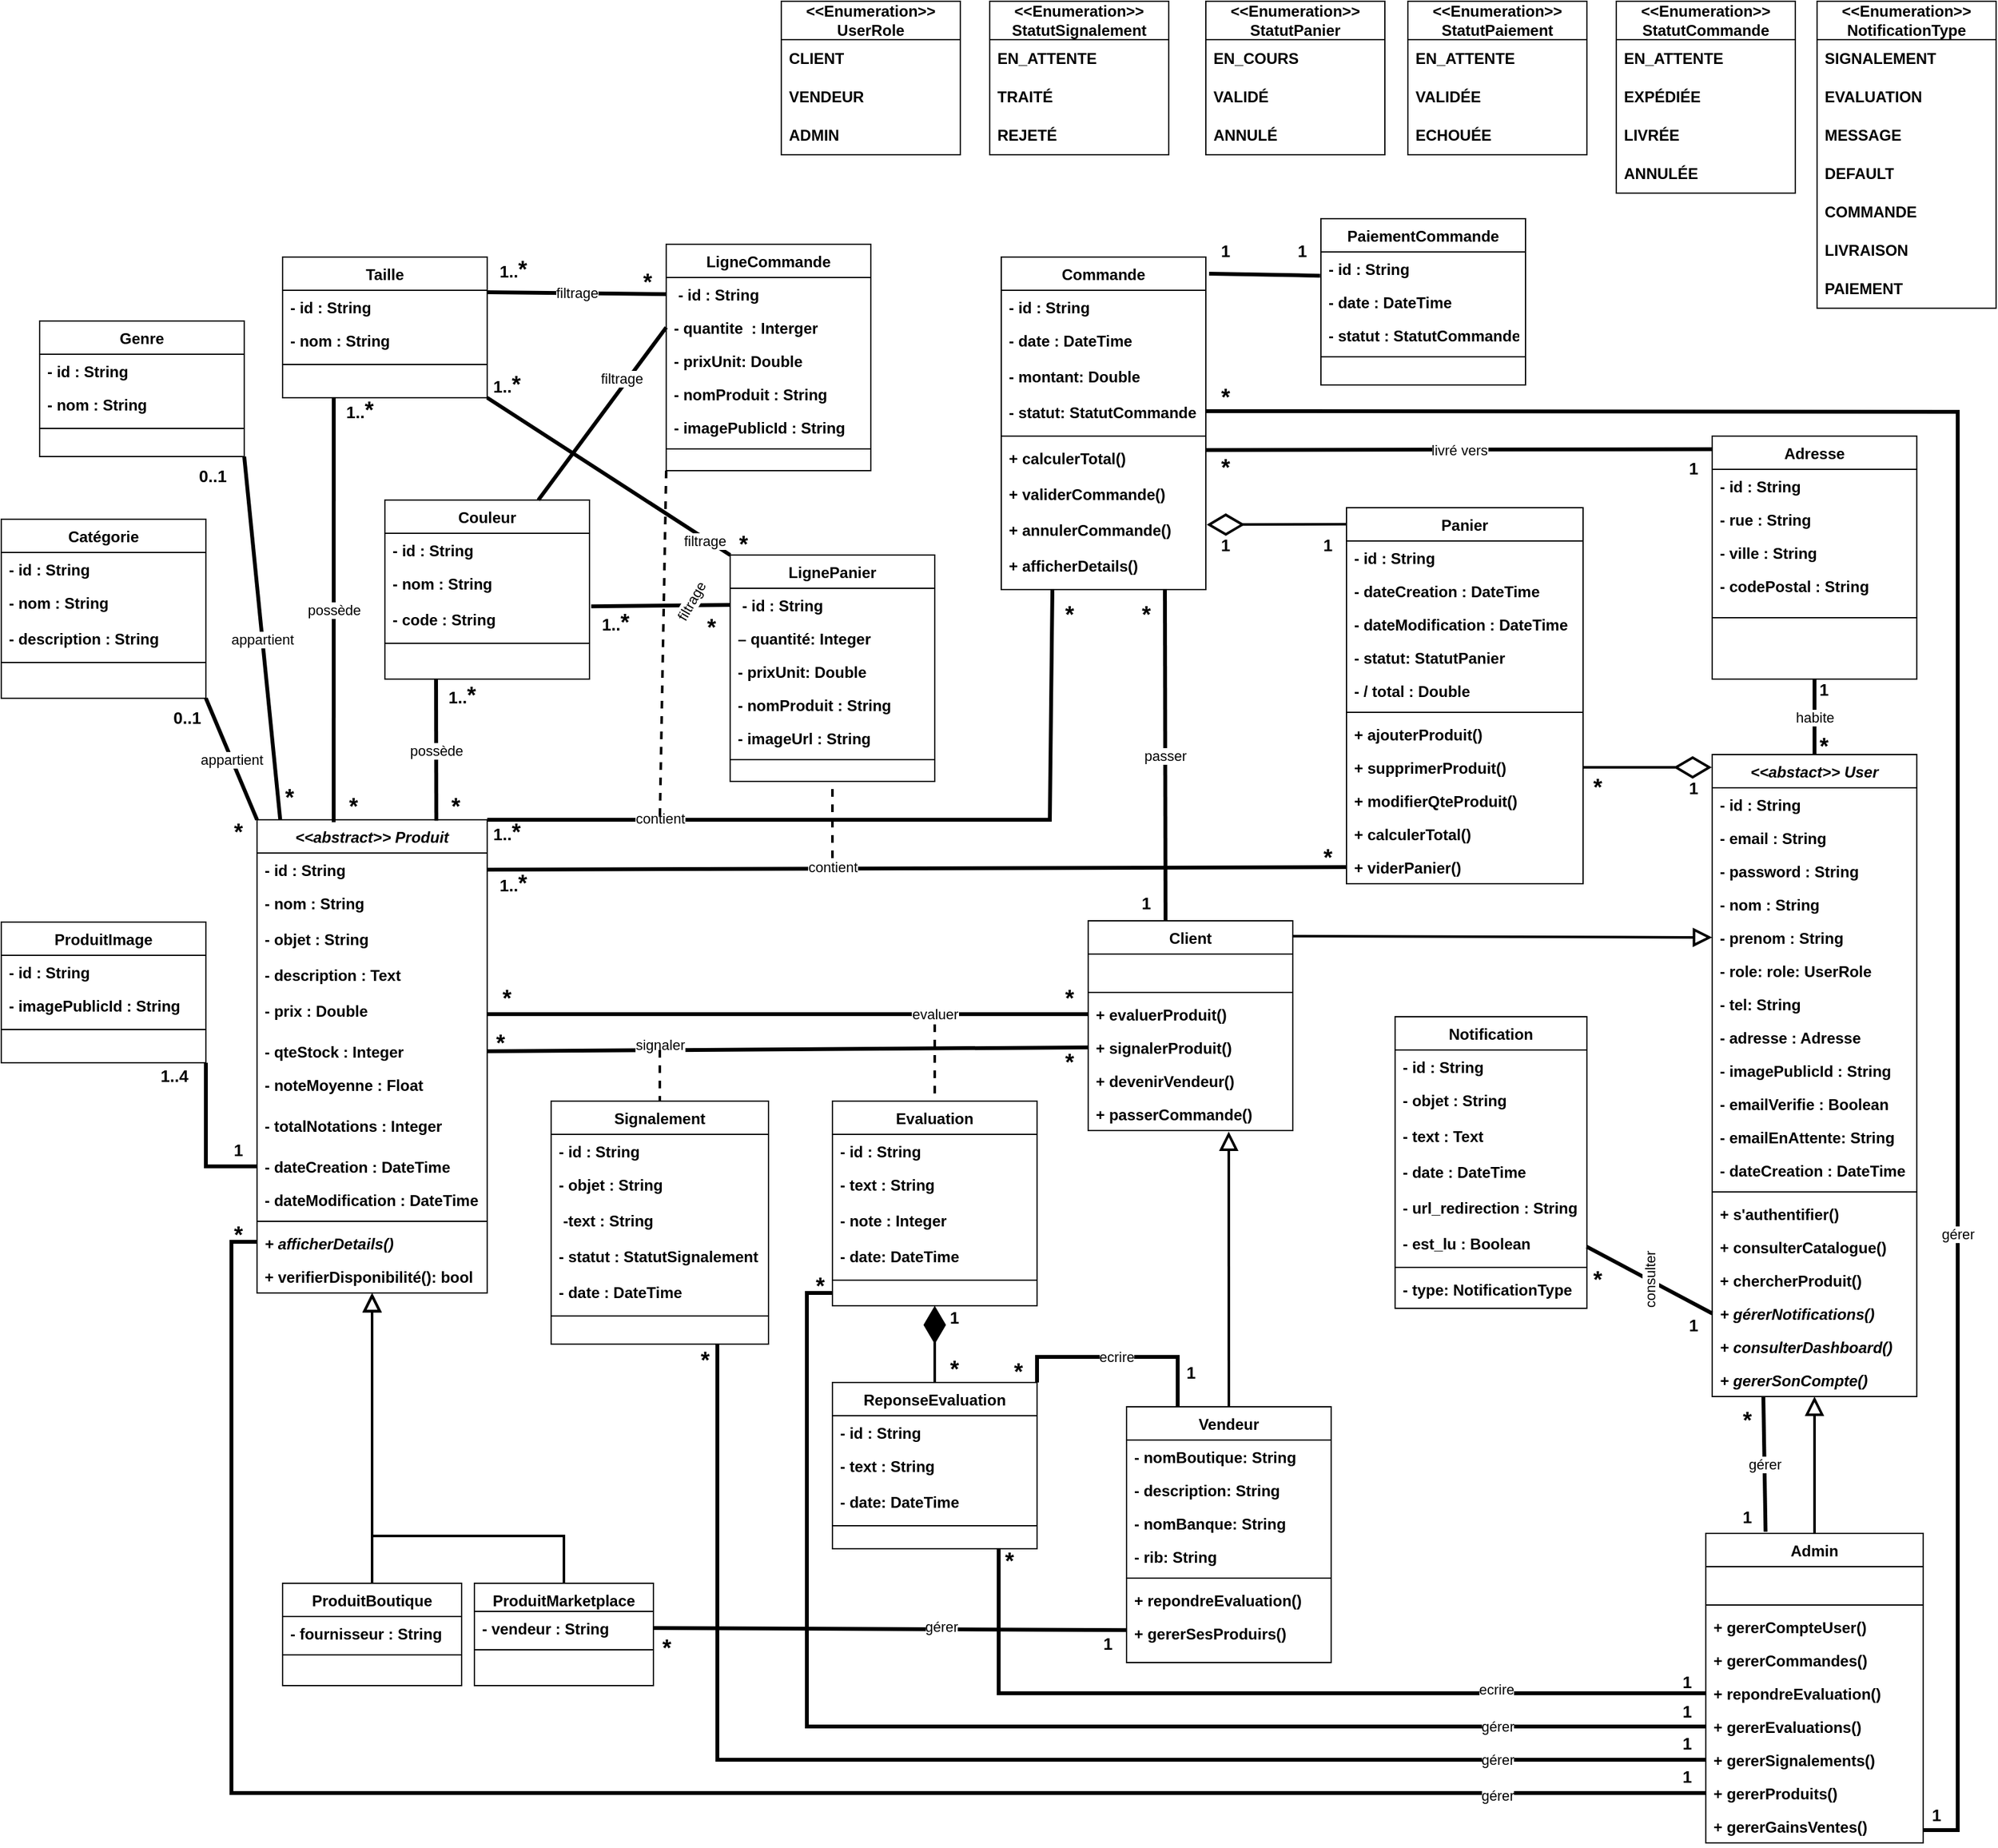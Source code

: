 <mxfile version="26.2.14">
  <diagram name="Page-1" id="evi1wapDGVChpdLF5Nrf">
    <mxGraphModel grid="1" page="1" gridSize="10" guides="1" tooltips="1" connect="1" arrows="1" fold="1" pageScale="1" pageWidth="850" pageHeight="1100" math="0" shadow="0">
      <root>
        <mxCell id="0" />
        <mxCell id="1" parent="0" />
        <mxCell id="V5yLG55g-OcZgGHuSIr1-1" value="&lt;&lt;abstact&gt;&gt; User" style="swimlane;fontStyle=3;align=center;verticalAlign=top;childLayout=stackLayout;horizontal=1;startSize=26;horizontalStack=0;resizeParent=1;resizeLast=0;collapsible=1;marginBottom=0;rounded=0;shadow=0;strokeWidth=1;" vertex="1" parent="1">
          <mxGeometry x="1418" y="-2631" width="160" height="502" as="geometry">
            <mxRectangle x="1288" y="-2960" width="160" height="26" as="alternateBounds" />
          </mxGeometry>
        </mxCell>
        <mxCell id="V5yLG55g-OcZgGHuSIr1-2" value="- id : String" style="text;align=left;verticalAlign=top;spacingLeft=4;spacingRight=4;overflow=hidden;rotatable=0;points=[[0,0.5],[1,0.5]];portConstraint=eastwest;fontStyle=1" vertex="1" parent="V5yLG55g-OcZgGHuSIr1-1">
          <mxGeometry y="26" width="160" height="26" as="geometry" />
        </mxCell>
        <mxCell id="V5yLG55g-OcZgGHuSIr1-3" value="- email : String" style="text;align=left;verticalAlign=top;spacingLeft=4;spacingRight=4;overflow=hidden;rotatable=0;points=[[0,0.5],[1,0.5]];portConstraint=eastwest;rounded=0;shadow=0;html=0;fontStyle=1" vertex="1" parent="V5yLG55g-OcZgGHuSIr1-1">
          <mxGeometry y="52" width="160" height="26" as="geometry" />
        </mxCell>
        <mxCell id="V5yLG55g-OcZgGHuSIr1-4" value="- password : String" style="text;align=left;verticalAlign=top;spacingLeft=4;spacingRight=4;overflow=hidden;rotatable=0;points=[[0,0.5],[1,0.5]];portConstraint=eastwest;rounded=0;shadow=0;html=0;fontStyle=1" vertex="1" parent="V5yLG55g-OcZgGHuSIr1-1">
          <mxGeometry y="78" width="160" height="26" as="geometry" />
        </mxCell>
        <mxCell id="V5yLG55g-OcZgGHuSIr1-5" value="- nom : String" style="text;align=left;verticalAlign=top;spacingLeft=4;spacingRight=4;overflow=hidden;rotatable=0;points=[[0,0.5],[1,0.5]];portConstraint=eastwest;rounded=0;shadow=0;html=0;fontStyle=1" vertex="1" parent="V5yLG55g-OcZgGHuSIr1-1">
          <mxGeometry y="104" width="160" height="26" as="geometry" />
        </mxCell>
        <mxCell id="V5yLG55g-OcZgGHuSIr1-6" value="- prenom : String" style="text;align=left;verticalAlign=top;spacingLeft=4;spacingRight=4;overflow=hidden;rotatable=0;points=[[0,0.5],[1,0.5]];portConstraint=eastwest;rounded=0;shadow=0;html=0;fontStyle=1" vertex="1" parent="V5yLG55g-OcZgGHuSIr1-1">
          <mxGeometry y="130" width="160" height="26" as="geometry" />
        </mxCell>
        <mxCell id="fFizV-HjxafxU5lQdGYV-16" value="- role: role: UserRole" style="text;align=left;verticalAlign=top;spacingLeft=4;spacingRight=4;overflow=hidden;rotatable=0;points=[[0,0.5],[1,0.5]];portConstraint=eastwest;rounded=0;shadow=0;html=0;fontStyle=1" vertex="1" parent="V5yLG55g-OcZgGHuSIr1-1">
          <mxGeometry y="156" width="160" height="26" as="geometry" />
        </mxCell>
        <mxCell id="V5yLG55g-OcZgGHuSIr1-7" value="- tel: String" style="text;align=left;verticalAlign=top;spacingLeft=4;spacingRight=4;overflow=hidden;rotatable=0;points=[[0,0.5],[1,0.5]];portConstraint=eastwest;rounded=0;shadow=0;html=0;fontStyle=1" vertex="1" parent="V5yLG55g-OcZgGHuSIr1-1">
          <mxGeometry y="182" width="160" height="26" as="geometry" />
        </mxCell>
        <mxCell id="V5yLG55g-OcZgGHuSIr1-8" value="- adresse : Adresse" style="text;align=left;verticalAlign=top;spacingLeft=4;spacingRight=4;overflow=hidden;rotatable=0;points=[[0,0.5],[1,0.5]];portConstraint=eastwest;rounded=0;shadow=0;html=0;fontStyle=1" vertex="1" parent="V5yLG55g-OcZgGHuSIr1-1">
          <mxGeometry y="208" width="160" height="26" as="geometry" />
        </mxCell>
        <mxCell id="V5yLG55g-OcZgGHuSIr1-9" value="- imagePublicId : String" style="text;align=left;verticalAlign=top;spacingLeft=4;spacingRight=4;overflow=hidden;rotatable=0;points=[[0,0.5],[1,0.5]];portConstraint=eastwest;rounded=0;shadow=0;html=0;fontStyle=1" vertex="1" parent="V5yLG55g-OcZgGHuSIr1-1">
          <mxGeometry y="234" width="160" height="26" as="geometry" />
        </mxCell>
        <mxCell id="V5yLG55g-OcZgGHuSIr1-11" value="- emailVerifie : Boolean" style="text;align=left;verticalAlign=top;spacingLeft=4;spacingRight=4;overflow=hidden;rotatable=0;points=[[0,0.5],[1,0.5]];portConstraint=eastwest;rounded=0;shadow=0;html=0;fontStyle=1" vertex="1" parent="V5yLG55g-OcZgGHuSIr1-1">
          <mxGeometry y="260" width="160" height="26" as="geometry" />
        </mxCell>
        <mxCell id="fFizV-HjxafxU5lQdGYV-15" value="- emailEnAttente: String" style="text;align=left;verticalAlign=top;spacingLeft=4;spacingRight=4;overflow=hidden;rotatable=0;points=[[0,0.5],[1,0.5]];portConstraint=eastwest;rounded=0;shadow=0;html=0;fontStyle=1" vertex="1" parent="V5yLG55g-OcZgGHuSIr1-1">
          <mxGeometry y="286" width="160" height="26" as="geometry" />
        </mxCell>
        <mxCell id="V5yLG55g-OcZgGHuSIr1-10" value="- dateCreation : DateTime" style="text;align=left;verticalAlign=top;spacingLeft=4;spacingRight=4;overflow=hidden;rotatable=0;points=[[0,0.5],[1,0.5]];portConstraint=eastwest;rounded=0;shadow=0;html=0;fontStyle=1" vertex="1" parent="V5yLG55g-OcZgGHuSIr1-1">
          <mxGeometry y="312" width="160" height="26" as="geometry" />
        </mxCell>
        <mxCell id="V5yLG55g-OcZgGHuSIr1-12" value="" style="line;html=1;strokeWidth=1;align=left;verticalAlign=middle;spacingTop=-1;spacingLeft=3;spacingRight=3;rotatable=0;labelPosition=right;points=[];portConstraint=eastwest;fontStyle=1" vertex="1" parent="V5yLG55g-OcZgGHuSIr1-1">
          <mxGeometry y="338" width="160" height="8" as="geometry" />
        </mxCell>
        <mxCell id="V5yLG55g-OcZgGHuSIr1-13" value="+ s&#39;authentifier()" style="text;align=left;verticalAlign=top;spacingLeft=4;spacingRight=4;overflow=hidden;rotatable=0;points=[[0,0.5],[1,0.5]];portConstraint=eastwest;fontStyle=1" vertex="1" parent="V5yLG55g-OcZgGHuSIr1-1">
          <mxGeometry y="346" width="160" height="26" as="geometry" />
        </mxCell>
        <mxCell id="V5yLG55g-OcZgGHuSIr1-14" value="+ consulterCatalogue()" style="text;align=left;verticalAlign=top;spacingLeft=4;spacingRight=4;overflow=hidden;rotatable=0;points=[[0,0.5],[1,0.5]];portConstraint=eastwest;fontStyle=1" vertex="1" parent="V5yLG55g-OcZgGHuSIr1-1">
          <mxGeometry y="372" width="160" height="26" as="geometry" />
        </mxCell>
        <mxCell id="V5yLG55g-OcZgGHuSIr1-17" value="+ chercherProduit()" style="text;align=left;verticalAlign=top;spacingLeft=4;spacingRight=4;overflow=hidden;rotatable=0;points=[[0,0.5],[1,0.5]];portConstraint=eastwest;fontStyle=1" vertex="1" parent="V5yLG55g-OcZgGHuSIr1-1">
          <mxGeometry y="398" width="160" height="26" as="geometry" />
        </mxCell>
        <mxCell id="V5yLG55g-OcZgGHuSIr1-18" value="+ gérerNotifications()" style="text;align=left;verticalAlign=top;spacingLeft=4;spacingRight=4;overflow=hidden;rotatable=0;points=[[0,0.5],[1,0.5]];portConstraint=eastwest;fontStyle=3" vertex="1" parent="V5yLG55g-OcZgGHuSIr1-1">
          <mxGeometry y="424" width="160" height="26" as="geometry" />
        </mxCell>
        <mxCell id="V5yLG55g-OcZgGHuSIr1-19" value="+ consulterDashboard()" style="text;align=left;verticalAlign=top;spacingLeft=4;spacingRight=4;overflow=hidden;rotatable=0;points=[[0,0.5],[1,0.5]];portConstraint=eastwest;fontStyle=3" vertex="1" parent="V5yLG55g-OcZgGHuSIr1-1">
          <mxGeometry y="450" width="160" height="26" as="geometry" />
        </mxCell>
        <mxCell id="V5yLG55g-OcZgGHuSIr1-20" value="+ gererSonCompte()" style="text;align=left;verticalAlign=top;spacingLeft=4;spacingRight=4;overflow=hidden;rotatable=0;points=[[0,0.5],[1,0.5]];portConstraint=eastwest;fontStyle=3" vertex="1" parent="V5yLG55g-OcZgGHuSIr1-1">
          <mxGeometry y="476" width="160" height="26" as="geometry" />
        </mxCell>
        <mxCell id="V5yLG55g-OcZgGHuSIr1-21" value="Vendeur" style="swimlane;fontStyle=1;align=center;verticalAlign=top;childLayout=stackLayout;horizontal=1;startSize=26;horizontalStack=0;resizeParent=1;resizeLast=0;collapsible=1;marginBottom=0;rounded=0;shadow=0;strokeWidth=1;" vertex="1" parent="1">
          <mxGeometry x="960" y="-2121" width="160" height="200" as="geometry">
            <mxRectangle x="230" y="140" width="160" height="26" as="alternateBounds" />
          </mxGeometry>
        </mxCell>
        <mxCell id="V5yLG55g-OcZgGHuSIr1-22" value="- nomBoutique: String" style="text;align=left;verticalAlign=top;spacingLeft=4;spacingRight=4;overflow=hidden;rotatable=0;points=[[0,0.5],[1,0.5]];portConstraint=eastwest;rounded=0;shadow=0;html=0;fontStyle=1" vertex="1" parent="V5yLG55g-OcZgGHuSIr1-21">
          <mxGeometry y="26" width="160" height="26" as="geometry" />
        </mxCell>
        <mxCell id="fFizV-HjxafxU5lQdGYV-2" value="- description: String" style="text;align=left;verticalAlign=top;spacingLeft=4;spacingRight=4;overflow=hidden;rotatable=0;points=[[0,0.5],[1,0.5]];portConstraint=eastwest;rounded=0;shadow=0;html=0;fontStyle=1" vertex="1" parent="V5yLG55g-OcZgGHuSIr1-21">
          <mxGeometry y="52" width="160" height="26" as="geometry" />
        </mxCell>
        <mxCell id="V5yLG55g-OcZgGHuSIr1-23" value="- nomBanque: String" style="text;align=left;verticalAlign=top;spacingLeft=4;spacingRight=4;overflow=hidden;rotatable=0;points=[[0,0.5],[1,0.5]];portConstraint=eastwest;rounded=0;shadow=0;html=0;fontStyle=1" vertex="1" parent="V5yLG55g-OcZgGHuSIr1-21">
          <mxGeometry y="78" width="160" height="26" as="geometry" />
        </mxCell>
        <mxCell id="fFizV-HjxafxU5lQdGYV-3" value="- rib: String" style="text;align=left;verticalAlign=top;spacingLeft=4;spacingRight=4;overflow=hidden;rotatable=0;points=[[0,0.5],[1,0.5]];portConstraint=eastwest;rounded=0;shadow=0;html=0;fontStyle=1" vertex="1" parent="V5yLG55g-OcZgGHuSIr1-21">
          <mxGeometry y="104" width="160" height="26" as="geometry" />
        </mxCell>
        <mxCell id="V5yLG55g-OcZgGHuSIr1-24" value="" style="line;html=1;strokeWidth=1;align=left;verticalAlign=middle;spacingTop=-1;spacingLeft=3;spacingRight=3;rotatable=0;labelPosition=right;points=[];portConstraint=eastwest;fontStyle=1" vertex="1" parent="V5yLG55g-OcZgGHuSIr1-21">
          <mxGeometry y="130" width="160" height="8" as="geometry" />
        </mxCell>
        <mxCell id="V5yLG55g-OcZgGHuSIr1-304" value="+ repondreEvaluation()" style="text;align=left;verticalAlign=top;spacingLeft=4;spacingRight=4;overflow=hidden;rotatable=0;points=[[0,0.5],[1,0.5]];portConstraint=eastwest;fontStyle=1" vertex="1" parent="V5yLG55g-OcZgGHuSIr1-21">
          <mxGeometry y="138" width="160" height="26" as="geometry" />
        </mxCell>
        <mxCell id="V5yLG55g-OcZgGHuSIr1-25" value="+ gererSesProduirs()" style="text;align=left;verticalAlign=top;spacingLeft=4;spacingRight=4;overflow=hidden;rotatable=0;points=[[0,0.5],[1,0.5]];portConstraint=eastwest;fontStyle=1" vertex="1" parent="V5yLG55g-OcZgGHuSIr1-21">
          <mxGeometry y="164" width="160" height="26" as="geometry" />
        </mxCell>
        <mxCell id="V5yLG55g-OcZgGHuSIr1-27" value="" style="endArrow=block;html=1;rounded=0;strokeWidth=2;endFill=0;exitX=0.5;exitY=0;exitDx=0;exitDy=0;fontStyle=1;endSize=10;entryX=0.687;entryY=1.03;entryDx=0;entryDy=0;entryPerimeter=0;" edge="1" parent="1" source="V5yLG55g-OcZgGHuSIr1-21" target="V5yLG55g-OcZgGHuSIr1-163">
          <mxGeometry width="50" height="50" relative="1" as="geometry">
            <mxPoint x="1494" y="-1516" as="sourcePoint" />
            <mxPoint x="1040" y="-2335" as="targetPoint" />
            <Array as="points" />
          </mxGeometry>
        </mxCell>
        <mxCell id="V5yLG55g-OcZgGHuSIr1-28" value="Commande" style="swimlane;fontStyle=1;align=center;verticalAlign=top;childLayout=stackLayout;horizontal=1;startSize=26;horizontalStack=0;resizeParent=1;resizeLast=0;collapsible=1;marginBottom=0;rounded=0;shadow=0;strokeWidth=1;" vertex="1" parent="1">
          <mxGeometry x="862" y="-3020" width="160" height="260" as="geometry">
            <mxRectangle x="230" y="140" width="160" height="26" as="alternateBounds" />
          </mxGeometry>
        </mxCell>
        <mxCell id="V5yLG55g-OcZgGHuSIr1-29" value="- id : String" style="text;align=left;verticalAlign=top;spacingLeft=4;spacingRight=4;overflow=hidden;rotatable=0;points=[[0,0.5],[1,0.5]];portConstraint=eastwest;fontStyle=1" vertex="1" parent="V5yLG55g-OcZgGHuSIr1-28">
          <mxGeometry y="26" width="160" height="26" as="geometry" />
        </mxCell>
        <mxCell id="V5yLG55g-OcZgGHuSIr1-30" value="- date : DateTime" style="text;align=left;verticalAlign=top;spacingLeft=4;spacingRight=4;overflow=hidden;rotatable=0;points=[[0,0.5],[1,0.5]];portConstraint=eastwest;rounded=0;shadow=0;html=0;fontStyle=1" vertex="1" parent="V5yLG55g-OcZgGHuSIr1-28">
          <mxGeometry y="52" width="160" height="28" as="geometry" />
        </mxCell>
        <mxCell id="V5yLG55g-OcZgGHuSIr1-31" value="- montant: Double" style="text;align=left;verticalAlign=top;spacingLeft=4;spacingRight=4;overflow=hidden;rotatable=0;points=[[0,0.5],[1,0.5]];portConstraint=eastwest;rounded=0;shadow=0;html=0;fontStyle=1" vertex="1" parent="V5yLG55g-OcZgGHuSIr1-28">
          <mxGeometry y="80" width="160" height="28" as="geometry" />
        </mxCell>
        <mxCell id="V5yLG55g-OcZgGHuSIr1-32" value="- statut: StatutCommande" style="text;align=left;verticalAlign=top;spacingLeft=4;spacingRight=4;overflow=hidden;rotatable=0;points=[[0,0.5],[1,0.5]];portConstraint=eastwest;rounded=0;shadow=0;html=0;fontStyle=1" vertex="1" parent="V5yLG55g-OcZgGHuSIr1-28">
          <mxGeometry y="108" width="160" height="28" as="geometry" />
        </mxCell>
        <mxCell id="V5yLG55g-OcZgGHuSIr1-33" value="" style="line;html=1;strokeWidth=1;align=left;verticalAlign=middle;spacingTop=-1;spacingLeft=3;spacingRight=3;rotatable=0;labelPosition=right;points=[];portConstraint=eastwest;fontStyle=1" vertex="1" parent="V5yLG55g-OcZgGHuSIr1-28">
          <mxGeometry y="136" width="160" height="8" as="geometry" />
        </mxCell>
        <mxCell id="V5yLG55g-OcZgGHuSIr1-34" value="+ calculerTotal()" style="text;align=left;verticalAlign=top;spacingLeft=4;spacingRight=4;overflow=hidden;rotatable=0;points=[[0,0.5],[1,0.5]];portConstraint=eastwest;rounded=0;shadow=0;html=0;fontStyle=1" vertex="1" parent="V5yLG55g-OcZgGHuSIr1-28">
          <mxGeometry y="144" width="160" height="28" as="geometry" />
        </mxCell>
        <mxCell id="V5yLG55g-OcZgGHuSIr1-35" value="+ validerCommande()" style="text;align=left;verticalAlign=top;spacingLeft=4;spacingRight=4;overflow=hidden;rotatable=0;points=[[0,0.5],[1,0.5]];portConstraint=eastwest;rounded=0;shadow=0;html=0;fontStyle=1" vertex="1" parent="V5yLG55g-OcZgGHuSIr1-28">
          <mxGeometry y="172" width="160" height="28" as="geometry" />
        </mxCell>
        <mxCell id="V5yLG55g-OcZgGHuSIr1-36" value="+ annulerCommande()" style="text;align=left;verticalAlign=top;spacingLeft=4;spacingRight=4;overflow=hidden;rotatable=0;points=[[0,0.5],[1,0.5]];portConstraint=eastwest;rounded=0;shadow=0;html=0;fontStyle=1" vertex="1" parent="V5yLG55g-OcZgGHuSIr1-28">
          <mxGeometry y="200" width="160" height="28" as="geometry" />
        </mxCell>
        <mxCell id="V5yLG55g-OcZgGHuSIr1-37" value="+ afficherDetails()" style="text;align=left;verticalAlign=top;spacingLeft=4;spacingRight=4;overflow=hidden;rotatable=0;points=[[0,0.5],[1,0.5]];portConstraint=eastwest;rounded=0;shadow=0;html=0;fontStyle=1" vertex="1" parent="V5yLG55g-OcZgGHuSIr1-28">
          <mxGeometry y="228" width="160" height="28" as="geometry" />
        </mxCell>
        <mxCell id="V5yLG55g-OcZgGHuSIr1-38" value="Panier" style="swimlane;fontStyle=1;align=center;verticalAlign=top;childLayout=stackLayout;horizontal=1;startSize=26;horizontalStack=0;resizeParent=1;resizeLast=0;collapsible=1;marginBottom=0;rounded=0;shadow=0;strokeWidth=1;" vertex="1" parent="1">
          <mxGeometry x="1132" y="-2824" width="185" height="294" as="geometry">
            <mxRectangle x="230" y="140" width="160" height="26" as="alternateBounds" />
          </mxGeometry>
        </mxCell>
        <mxCell id="V5yLG55g-OcZgGHuSIr1-39" value="- id : String" style="text;align=left;verticalAlign=top;spacingLeft=4;spacingRight=4;overflow=hidden;rotatable=0;points=[[0,0.5],[1,0.5]];portConstraint=eastwest;fontStyle=1" vertex="1" parent="V5yLG55g-OcZgGHuSIr1-38">
          <mxGeometry y="26" width="185" height="26" as="geometry" />
        </mxCell>
        <mxCell id="V5yLG55g-OcZgGHuSIr1-40" value="- dateCreation : DateTime" style="text;align=left;verticalAlign=top;spacingLeft=4;spacingRight=4;overflow=hidden;rotatable=0;points=[[0,0.5],[1,0.5]];portConstraint=eastwest;fontStyle=1" vertex="1" parent="V5yLG55g-OcZgGHuSIr1-38">
          <mxGeometry y="52" width="185" height="26" as="geometry" />
        </mxCell>
        <mxCell id="V5yLG55g-OcZgGHuSIr1-41" value="- dateModification : DateTime" style="text;align=left;verticalAlign=top;spacingLeft=4;spacingRight=4;overflow=hidden;rotatable=0;points=[[0,0.5],[1,0.5]];portConstraint=eastwest;fontStyle=1" vertex="1" parent="V5yLG55g-OcZgGHuSIr1-38">
          <mxGeometry y="78" width="185" height="26" as="geometry" />
        </mxCell>
        <mxCell id="V5yLG55g-OcZgGHuSIr1-42" value="- statut: StatutPanier" style="text;align=left;verticalAlign=top;spacingLeft=4;spacingRight=4;overflow=hidden;rotatable=0;points=[[0,0.5],[1,0.5]];portConstraint=eastwest;fontStyle=1" vertex="1" parent="V5yLG55g-OcZgGHuSIr1-38">
          <mxGeometry y="104" width="185" height="26" as="geometry" />
        </mxCell>
        <mxCell id="V5yLG55g-OcZgGHuSIr1-43" value="- / total : Double" style="text;align=left;verticalAlign=top;spacingLeft=4;spacingRight=4;overflow=hidden;rotatable=0;points=[[0,0.5],[1,0.5]];portConstraint=eastwest;fontStyle=1" vertex="1" parent="V5yLG55g-OcZgGHuSIr1-38">
          <mxGeometry y="130" width="185" height="26" as="geometry" />
        </mxCell>
        <mxCell id="V5yLG55g-OcZgGHuSIr1-44" value="" style="line;html=1;strokeWidth=1;align=left;verticalAlign=middle;spacingTop=-1;spacingLeft=3;spacingRight=3;rotatable=0;labelPosition=right;points=[];portConstraint=eastwest;fontStyle=1" vertex="1" parent="V5yLG55g-OcZgGHuSIr1-38">
          <mxGeometry y="156" width="185" height="8" as="geometry" />
        </mxCell>
        <mxCell id="V5yLG55g-OcZgGHuSIr1-45" value="+ ajouterProduit()" style="text;align=left;verticalAlign=top;spacingLeft=4;spacingRight=4;overflow=hidden;rotatable=0;points=[[0,0.5],[1,0.5]];portConstraint=eastwest;fontStyle=1" vertex="1" parent="V5yLG55g-OcZgGHuSIr1-38">
          <mxGeometry y="164" width="185" height="26" as="geometry" />
        </mxCell>
        <mxCell id="V5yLG55g-OcZgGHuSIr1-46" value="+ supprimerProduit()" style="text;align=left;verticalAlign=top;spacingLeft=4;spacingRight=4;overflow=hidden;rotatable=0;points=[[0,0.5],[1,0.5]];portConstraint=eastwest;fontStyle=1" vertex="1" parent="V5yLG55g-OcZgGHuSIr1-38">
          <mxGeometry y="190" width="185" height="26" as="geometry" />
        </mxCell>
        <mxCell id="V5yLG55g-OcZgGHuSIr1-47" value="+ modifierQteProduit()" style="text;align=left;verticalAlign=top;spacingLeft=4;spacingRight=4;overflow=hidden;rotatable=0;points=[[0,0.5],[1,0.5]];portConstraint=eastwest;fontStyle=1" vertex="1" parent="V5yLG55g-OcZgGHuSIr1-38">
          <mxGeometry y="216" width="185" height="26" as="geometry" />
        </mxCell>
        <mxCell id="V5yLG55g-OcZgGHuSIr1-48" value="+ calculerTotal()" style="text;align=left;verticalAlign=top;spacingLeft=4;spacingRight=4;overflow=hidden;rotatable=0;points=[[0,0.5],[1,0.5]];portConstraint=eastwest;fontStyle=1" vertex="1" parent="V5yLG55g-OcZgGHuSIr1-38">
          <mxGeometry y="242" width="185" height="26" as="geometry" />
        </mxCell>
        <mxCell id="V5yLG55g-OcZgGHuSIr1-49" value="+ viderPanier()" style="text;align=left;verticalAlign=top;spacingLeft=4;spacingRight=4;overflow=hidden;rotatable=0;points=[[0,0.5],[1,0.5]];portConstraint=eastwest;fontStyle=1" vertex="1" parent="V5yLG55g-OcZgGHuSIr1-38">
          <mxGeometry y="268" width="185" height="26" as="geometry" />
        </mxCell>
        <mxCell id="V5yLG55g-OcZgGHuSIr1-50" value="&lt;&lt;abstract&gt;&gt; Produit" style="swimlane;fontStyle=3;align=center;verticalAlign=top;childLayout=stackLayout;horizontal=1;startSize=26;horizontalStack=0;resizeParent=1;resizeLast=0;collapsible=1;marginBottom=0;rounded=0;shadow=0;strokeWidth=1;" vertex="1" parent="1">
          <mxGeometry x="280" y="-2580" width="180" height="370" as="geometry">
            <mxRectangle x="230" y="140" width="160" height="26" as="alternateBounds" />
          </mxGeometry>
        </mxCell>
        <mxCell id="V5yLG55g-OcZgGHuSIr1-51" value="- id : String" style="text;align=left;verticalAlign=top;spacingLeft=4;spacingRight=4;overflow=hidden;rotatable=0;points=[[0,0.5],[1,0.5]];portConstraint=eastwest;fontStyle=1" vertex="1" parent="V5yLG55g-OcZgGHuSIr1-50">
          <mxGeometry y="26" width="180" height="26" as="geometry" />
        </mxCell>
        <mxCell id="V5yLG55g-OcZgGHuSIr1-52" value="- nom : String" style="text;align=left;verticalAlign=top;spacingLeft=4;spacingRight=4;overflow=hidden;rotatable=0;points=[[0,0.5],[1,0.5]];portConstraint=eastwest;rounded=0;shadow=0;html=0;fontStyle=1" vertex="1" parent="V5yLG55g-OcZgGHuSIr1-50">
          <mxGeometry y="52" width="180" height="28" as="geometry" />
        </mxCell>
        <mxCell id="-YdaEJrY5Fk-zWD1bDhW-24" value="- objet : String" style="text;align=left;verticalAlign=top;spacingLeft=4;spacingRight=4;overflow=hidden;rotatable=0;points=[[0,0.5],[1,0.5]];portConstraint=eastwest;rounded=0;shadow=0;html=0;fontStyle=1" vertex="1" parent="V5yLG55g-OcZgGHuSIr1-50">
          <mxGeometry y="80" width="180" height="28" as="geometry" />
        </mxCell>
        <mxCell id="V5yLG55g-OcZgGHuSIr1-53" value="- description : Text" style="text;align=left;verticalAlign=top;spacingLeft=4;spacingRight=4;overflow=hidden;rotatable=0;points=[[0,0.5],[1,0.5]];portConstraint=eastwest;rounded=0;shadow=0;html=0;fontStyle=1" vertex="1" parent="V5yLG55g-OcZgGHuSIr1-50">
          <mxGeometry y="108" width="180" height="28" as="geometry" />
        </mxCell>
        <mxCell id="V5yLG55g-OcZgGHuSIr1-54" value="- prix : Double" style="text;align=left;verticalAlign=top;spacingLeft=4;spacingRight=4;overflow=hidden;rotatable=0;points=[[0,0.5],[1,0.5]];portConstraint=eastwest;rounded=0;shadow=0;html=0;fontStyle=1" vertex="1" parent="V5yLG55g-OcZgGHuSIr1-50">
          <mxGeometry y="136" width="180" height="32" as="geometry" />
        </mxCell>
        <mxCell id="V5yLG55g-OcZgGHuSIr1-57" value="- qteStock : Integer" style="text;align=left;verticalAlign=top;spacingLeft=4;spacingRight=4;overflow=hidden;rotatable=0;points=[[0,0.5],[1,0.5]];portConstraint=eastwest;fontStyle=1" vertex="1" parent="V5yLG55g-OcZgGHuSIr1-50">
          <mxGeometry y="168" width="180" height="26" as="geometry" />
        </mxCell>
        <mxCell id="V5yLG55g-OcZgGHuSIr1-55" value="- noteMoyenne : Float" style="text;align=left;verticalAlign=top;spacingLeft=4;spacingRight=4;overflow=hidden;rotatable=0;points=[[0,0.5],[1,0.5]];portConstraint=eastwest;rounded=0;shadow=0;html=0;fontStyle=1" vertex="1" parent="V5yLG55g-OcZgGHuSIr1-50">
          <mxGeometry y="194" width="180" height="32" as="geometry" />
        </mxCell>
        <mxCell id="V5yLG55g-OcZgGHuSIr1-56" value="- totalNotations : Integer" style="text;align=left;verticalAlign=top;spacingLeft=4;spacingRight=4;overflow=hidden;rotatable=0;points=[[0,0.5],[1,0.5]];portConstraint=eastwest;rounded=0;shadow=0;html=0;fontStyle=1" vertex="1" parent="V5yLG55g-OcZgGHuSIr1-50">
          <mxGeometry y="226" width="180" height="32" as="geometry" />
        </mxCell>
        <mxCell id="V5yLG55g-OcZgGHuSIr1-59" value="- dateCreation : DateTime" style="text;align=left;verticalAlign=top;spacingLeft=4;spacingRight=4;overflow=hidden;rotatable=0;points=[[0,0.5],[1,0.5]];portConstraint=eastwest;fontStyle=1" vertex="1" parent="V5yLG55g-OcZgGHuSIr1-50">
          <mxGeometry y="258" width="180" height="26" as="geometry" />
        </mxCell>
        <mxCell id="V5yLG55g-OcZgGHuSIr1-60" value="- dateModification : DateTime" style="text;align=left;verticalAlign=top;spacingLeft=4;spacingRight=4;overflow=hidden;rotatable=0;points=[[0,0.5],[1,0.5]];portConstraint=eastwest;fontStyle=1" vertex="1" parent="V5yLG55g-OcZgGHuSIr1-50">
          <mxGeometry y="284" width="180" height="26" as="geometry" />
        </mxCell>
        <mxCell id="V5yLG55g-OcZgGHuSIr1-61" value="" style="line;html=1;strokeWidth=1;align=left;verticalAlign=middle;spacingTop=-1;spacingLeft=3;spacingRight=3;rotatable=0;labelPosition=right;points=[];portConstraint=eastwest;fontStyle=1" vertex="1" parent="V5yLG55g-OcZgGHuSIr1-50">
          <mxGeometry y="310" width="180" height="8" as="geometry" />
        </mxCell>
        <mxCell id="V5yLG55g-OcZgGHuSIr1-62" value="+ afficherDetails()" style="text;align=left;verticalAlign=top;spacingLeft=4;spacingRight=4;overflow=hidden;rotatable=0;points=[[0,0.5],[1,0.5]];portConstraint=eastwest;fontStyle=3" vertex="1" parent="V5yLG55g-OcZgGHuSIr1-50">
          <mxGeometry y="318" width="180" height="26" as="geometry" />
        </mxCell>
        <mxCell id="V5yLG55g-OcZgGHuSIr1-63" value="+ verifierDisponibilité(): bool" style="text;align=left;verticalAlign=top;spacingLeft=4;spacingRight=4;overflow=hidden;rotatable=0;points=[[0,0.5],[1,0.5]];portConstraint=eastwest;fontStyle=1" vertex="1" parent="V5yLG55g-OcZgGHuSIr1-50">
          <mxGeometry y="344" width="180" height="26" as="geometry" />
        </mxCell>
        <mxCell id="V5yLG55g-OcZgGHuSIr1-64" value="" style="endArrow=block;endSize=10;endFill=0;shadow=0;strokeWidth=2;rounded=0;curved=0;edgeStyle=elbowEdgeStyle;elbow=vertical;exitX=0.5;exitY=0;exitDx=0;exitDy=0;" edge="1" parent="V5yLG55g-OcZgGHuSIr1-50" source="V5yLG55g-OcZgGHuSIr1-68">
          <mxGeometry width="160" relative="1" as="geometry">
            <mxPoint x="240" y="570" as="sourcePoint" />
            <mxPoint x="90" y="370" as="targetPoint" />
            <Array as="points">
              <mxPoint x="170" y="560" />
            </Array>
          </mxGeometry>
        </mxCell>
        <mxCell id="V5yLG55g-OcZgGHuSIr1-65" value="ProduitBoutique" style="swimlane;fontStyle=1;align=center;verticalAlign=top;childLayout=stackLayout;horizontal=1;startSize=26;horizontalStack=0;resizeParent=1;resizeLast=0;collapsible=1;marginBottom=0;rounded=0;shadow=0;strokeWidth=1;" vertex="1" parent="1">
          <mxGeometry x="300" y="-1983" width="140" height="80" as="geometry">
            <mxRectangle x="230" y="140" width="160" height="26" as="alternateBounds" />
          </mxGeometry>
        </mxCell>
        <mxCell id="V5yLG55g-OcZgGHuSIr1-66" value="- fournisseur : String" style="text;align=left;verticalAlign=top;spacingLeft=4;spacingRight=4;overflow=hidden;rotatable=0;points=[[0,0.5],[1,0.5]];portConstraint=eastwest;fontStyle=1" vertex="1" parent="V5yLG55g-OcZgGHuSIr1-65">
          <mxGeometry y="26" width="140" height="26" as="geometry" />
        </mxCell>
        <mxCell id="V5yLG55g-OcZgGHuSIr1-67" value="" style="line;html=1;strokeWidth=1;align=left;verticalAlign=middle;spacingTop=-1;spacingLeft=3;spacingRight=3;rotatable=0;labelPosition=right;points=[];portConstraint=eastwest;fontStyle=1" vertex="1" parent="V5yLG55g-OcZgGHuSIr1-65">
          <mxGeometry y="52" width="140" height="8" as="geometry" />
        </mxCell>
        <mxCell id="V5yLG55g-OcZgGHuSIr1-68" value="ProduitMarketplace" style="swimlane;fontStyle=1;align=center;verticalAlign=top;childLayout=stackLayout;horizontal=1;startSize=22;horizontalStack=0;resizeParent=1;resizeLast=0;collapsible=1;marginBottom=0;rounded=0;shadow=0;strokeWidth=1;" vertex="1" parent="1">
          <mxGeometry x="450" y="-1983" width="140" height="80" as="geometry">
            <mxRectangle x="230" y="140" width="160" height="26" as="alternateBounds" />
          </mxGeometry>
        </mxCell>
        <mxCell id="V5yLG55g-OcZgGHuSIr1-69" value="- vendeur : String" style="text;align=left;verticalAlign=top;spacingLeft=4;spacingRight=4;overflow=hidden;rotatable=0;points=[[0,0.5],[1,0.5]];portConstraint=eastwest;fontStyle=1" vertex="1" parent="V5yLG55g-OcZgGHuSIr1-68">
          <mxGeometry y="22" width="140" height="26" as="geometry" />
        </mxCell>
        <mxCell id="V5yLG55g-OcZgGHuSIr1-70" value="" style="line;html=1;strokeWidth=1;align=left;verticalAlign=middle;spacingTop=-1;spacingLeft=3;spacingRight=3;rotatable=0;labelPosition=right;points=[];portConstraint=eastwest;fontStyle=1" vertex="1" parent="V5yLG55g-OcZgGHuSIr1-68">
          <mxGeometry y="48" width="140" height="8" as="geometry" />
        </mxCell>
        <mxCell id="V5yLG55g-OcZgGHuSIr1-71" value="" style="endArrow=block;endSize=10;endFill=0;shadow=0;strokeWidth=2;rounded=0;curved=0;edgeStyle=elbowEdgeStyle;elbow=vertical;startSize=6;exitX=0.5;exitY=0;exitDx=0;exitDy=0;entryX=0.5;entryY=1;entryDx=0;entryDy=0;" edge="1" parent="1" source="V5yLG55g-OcZgGHuSIr1-65" target="V5yLG55g-OcZgGHuSIr1-50">
          <mxGeometry width="160" relative="1" as="geometry">
            <mxPoint x="360" y="-1990" as="sourcePoint" />
            <mxPoint x="360" y="-2160" as="targetPoint" />
            <Array as="points">
              <mxPoint x="360" y="-2050" />
            </Array>
          </mxGeometry>
        </mxCell>
        <mxCell id="V5yLG55g-OcZgGHuSIr1-76" value="" style="endArrow=none;startArrow=none;endFill=0;startFill=0;endSize=8;html=1;verticalAlign=bottom;labelBackgroundColor=none;strokeWidth=3;rounded=0;exitX=1;exitY=0.5;exitDx=0;exitDy=0;entryX=0;entryY=0.5;entryDx=0;entryDy=0;" edge="1" parent="1" source="V5yLG55g-OcZgGHuSIr1-51" target="V5yLG55g-OcZgGHuSIr1-49">
          <mxGeometry width="160" relative="1" as="geometry">
            <mxPoint x="370" y="-2700" as="sourcePoint" />
            <mxPoint x="800" y="-2600" as="targetPoint" />
            <Array as="points" />
          </mxGeometry>
        </mxCell>
        <mxCell id="V5yLG55g-OcZgGHuSIr1-285" value="contient" style="edgeLabel;html=1;align=center;verticalAlign=middle;resizable=0;points=[];" connectable="0" vertex="1" parent="V5yLG55g-OcZgGHuSIr1-76">
          <mxGeometry relative="1" as="geometry">
            <mxPoint x="-66" y="-1" as="offset" />
          </mxGeometry>
        </mxCell>
        <mxCell id="V5yLG55g-OcZgGHuSIr1-77" value="LignePanier" style="swimlane;fontStyle=1;align=center;verticalAlign=top;childLayout=stackLayout;horizontal=1;startSize=26;horizontalStack=0;resizeParent=1;resizeLast=0;collapsible=1;marginBottom=0;rounded=0;shadow=0;strokeWidth=1;" vertex="1" parent="1">
          <mxGeometry x="650" y="-2787" width="160" height="177" as="geometry">
            <mxRectangle x="230" y="140" width="160" height="26" as="alternateBounds" />
          </mxGeometry>
        </mxCell>
        <mxCell id="TUCRwhHRWxUNvFp_Zk0C-1" value=" - id : String" style="text;align=left;verticalAlign=top;spacingLeft=4;spacingRight=4;overflow=hidden;rotatable=0;points=[[0,0.5],[1,0.5]];portConstraint=eastwest;rounded=0;shadow=0;html=0;fontStyle=1" vertex="1" parent="V5yLG55g-OcZgGHuSIr1-77">
          <mxGeometry y="26" width="160" height="26" as="geometry" />
        </mxCell>
        <mxCell id="V5yLG55g-OcZgGHuSIr1-78" value="– quantité: Integer" style="text;align=left;verticalAlign=top;spacingLeft=4;spacingRight=4;overflow=hidden;rotatable=0;points=[[0,0.5],[1,0.5]];portConstraint=eastwest;fontStyle=1" vertex="1" parent="V5yLG55g-OcZgGHuSIr1-77">
          <mxGeometry y="52" width="160" height="26" as="geometry" />
        </mxCell>
        <mxCell id="TUCRwhHRWxUNvFp_Zk0C-3" value="- prixUnit: Double" style="text;align=left;verticalAlign=top;spacingLeft=4;spacingRight=4;overflow=hidden;rotatable=0;points=[[0,0.5],[1,0.5]];portConstraint=eastwest;fontStyle=1" vertex="1" parent="V5yLG55g-OcZgGHuSIr1-77">
          <mxGeometry y="78" width="160" height="26" as="geometry" />
        </mxCell>
        <mxCell id="TUCRwhHRWxUNvFp_Zk0C-2" value="- nomProduit : String" style="text;align=left;verticalAlign=top;spacingLeft=4;spacingRight=4;overflow=hidden;rotatable=0;points=[[0,0.5],[1,0.5]];portConstraint=eastwest;fontStyle=1" vertex="1" parent="V5yLG55g-OcZgGHuSIr1-77">
          <mxGeometry y="104" width="160" height="26" as="geometry" />
        </mxCell>
        <mxCell id="TUCRwhHRWxUNvFp_Zk0C-6" value="- imageUrl : String" style="text;align=left;verticalAlign=top;spacingLeft=4;spacingRight=4;overflow=hidden;rotatable=0;points=[[0,0.5],[1,0.5]];portConstraint=eastwest;fontStyle=1" vertex="1" parent="V5yLG55g-OcZgGHuSIr1-77">
          <mxGeometry y="130" width="160" height="26" as="geometry" />
        </mxCell>
        <mxCell id="V5yLG55g-OcZgGHuSIr1-80" value="" style="line;html=1;strokeWidth=1;align=left;verticalAlign=middle;spacingTop=-1;spacingLeft=3;spacingRight=3;rotatable=0;labelPosition=right;points=[];portConstraint=eastwest;fontStyle=1" vertex="1" parent="V5yLG55g-OcZgGHuSIr1-77">
          <mxGeometry y="156" width="160" height="8" as="geometry" />
        </mxCell>
        <mxCell id="V5yLG55g-OcZgGHuSIr1-81" value="" style="endArrow=none;dashed=1;html=1;rounded=0;strokeWidth=2;entryX=0.5;entryY=1;entryDx=0;entryDy=0;" edge="1" parent="1" target="V5yLG55g-OcZgGHuSIr1-77">
          <mxGeometry width="50" height="50" relative="1" as="geometry">
            <mxPoint x="730" y="-2550" as="sourcePoint" />
            <mxPoint x="850" y="-2620" as="targetPoint" />
          </mxGeometry>
        </mxCell>
        <mxCell id="V5yLG55g-OcZgGHuSIr1-84" value="Catégorie" style="swimlane;fontStyle=1;align=center;verticalAlign=top;childLayout=stackLayout;horizontal=1;startSize=26;horizontalStack=0;resizeParent=1;resizeLast=0;collapsible=1;marginBottom=0;rounded=0;shadow=0;strokeWidth=1;" vertex="1" parent="1">
          <mxGeometry x="80" y="-2815" width="160" height="140" as="geometry">
            <mxRectangle x="230" y="140" width="160" height="26" as="alternateBounds" />
          </mxGeometry>
        </mxCell>
        <mxCell id="V5yLG55g-OcZgGHuSIr1-85" value="- id : String" style="text;align=left;verticalAlign=top;spacingLeft=4;spacingRight=4;overflow=hidden;rotatable=0;points=[[0,0.5],[1,0.5]];portConstraint=eastwest;fontStyle=1" vertex="1" parent="V5yLG55g-OcZgGHuSIr1-84">
          <mxGeometry y="26" width="160" height="26" as="geometry" />
        </mxCell>
        <mxCell id="V5yLG55g-OcZgGHuSIr1-86" value="- nom : String" style="text;align=left;verticalAlign=top;spacingLeft=4;spacingRight=4;overflow=hidden;rotatable=0;points=[[0,0.5],[1,0.5]];portConstraint=eastwest;rounded=0;shadow=0;html=0;fontStyle=1" vertex="1" parent="V5yLG55g-OcZgGHuSIr1-84">
          <mxGeometry y="52" width="160" height="28" as="geometry" />
        </mxCell>
        <mxCell id="-YdaEJrY5Fk-zWD1bDhW-2" value="- description : String" style="text;align=left;verticalAlign=top;spacingLeft=4;spacingRight=4;overflow=hidden;rotatable=0;points=[[0,0.5],[1,0.5]];portConstraint=eastwest;rounded=0;shadow=0;html=0;fontStyle=1" vertex="1" parent="V5yLG55g-OcZgGHuSIr1-84">
          <mxGeometry y="80" width="160" height="28" as="geometry" />
        </mxCell>
        <mxCell id="V5yLG55g-OcZgGHuSIr1-87" value="" style="line;html=1;strokeWidth=1;align=left;verticalAlign=middle;spacingTop=-1;spacingLeft=3;spacingRight=3;rotatable=0;labelPosition=right;points=[];portConstraint=eastwest;fontStyle=1" vertex="1" parent="V5yLG55g-OcZgGHuSIr1-84">
          <mxGeometry y="108" width="160" height="8" as="geometry" />
        </mxCell>
        <mxCell id="V5yLG55g-OcZgGHuSIr1-88" value="" style="endArrow=none;startArrow=none;endFill=0;startFill=0;endSize=8;html=1;verticalAlign=bottom;labelBackgroundColor=none;strokeWidth=3;rounded=0;exitX=1;exitY=1;exitDx=0;exitDy=0;entryX=0;entryY=0;entryDx=0;entryDy=0;" edge="1" parent="1" source="V5yLG55g-OcZgGHuSIr1-84" target="V5yLG55g-OcZgGHuSIr1-50">
          <mxGeometry width="160" relative="1" as="geometry">
            <mxPoint x="100" y="-2424" as="sourcePoint" />
            <mxPoint x="230" y="-2600" as="targetPoint" />
          </mxGeometry>
        </mxCell>
        <mxCell id="V5yLG55g-OcZgGHuSIr1-89" value="appartient" style="edgeLabel;html=1;align=center;verticalAlign=middle;resizable=0;points=[];" connectable="0" vertex="1" parent="V5yLG55g-OcZgGHuSIr1-88">
          <mxGeometry relative="1" as="geometry">
            <mxPoint as="offset" />
          </mxGeometry>
        </mxCell>
        <mxCell id="V5yLG55g-OcZgGHuSIr1-90" value="Admin" style="swimlane;fontStyle=1;align=center;verticalAlign=top;childLayout=stackLayout;horizontal=1;startSize=26;horizontalStack=0;resizeParent=1;resizeLast=0;collapsible=1;marginBottom=0;rounded=0;shadow=0;strokeWidth=1;" vertex="1" parent="1">
          <mxGeometry x="1413" y="-2022" width="170" height="242" as="geometry">
            <mxRectangle x="230" y="140" width="160" height="26" as="alternateBounds" />
          </mxGeometry>
        </mxCell>
        <mxCell id="V5yLG55g-OcZgGHuSIr1-91" value=" " style="text;align=left;verticalAlign=top;spacingLeft=4;spacingRight=4;overflow=hidden;rotatable=0;points=[[0,0.5],[1,0.5]];portConstraint=eastwest;rounded=0;shadow=0;html=0;fontStyle=1" vertex="1" parent="V5yLG55g-OcZgGHuSIr1-90">
          <mxGeometry y="26" width="170" height="26" as="geometry" />
        </mxCell>
        <mxCell id="V5yLG55g-OcZgGHuSIr1-92" value="" style="line;html=1;strokeWidth=1;align=left;verticalAlign=middle;spacingTop=-1;spacingLeft=3;spacingRight=3;rotatable=0;labelPosition=right;points=[];portConstraint=eastwest;fontStyle=1" vertex="1" parent="V5yLG55g-OcZgGHuSIr1-90">
          <mxGeometry y="52" width="170" height="8" as="geometry" />
        </mxCell>
        <mxCell id="V5yLG55g-OcZgGHuSIr1-93" value="+ gererCompteUser()" style="text;align=left;verticalAlign=top;spacingLeft=4;spacingRight=4;overflow=hidden;rotatable=0;points=[[0,0.5],[1,0.5]];portConstraint=eastwest;fontStyle=1" vertex="1" parent="V5yLG55g-OcZgGHuSIr1-90">
          <mxGeometry y="60" width="170" height="26" as="geometry" />
        </mxCell>
        <mxCell id="V5yLG55g-OcZgGHuSIr1-97" value="+ gererCommandes()" style="text;align=left;verticalAlign=top;spacingLeft=4;spacingRight=4;overflow=hidden;rotatable=0;points=[[0,0.5],[1,0.5]];portConstraint=eastwest;fontStyle=1" vertex="1" parent="V5yLG55g-OcZgGHuSIr1-90">
          <mxGeometry y="86" width="170" height="26" as="geometry" />
        </mxCell>
        <mxCell id="V5yLG55g-OcZgGHuSIr1-313" value="+ repondreEvaluation()" style="text;align=left;verticalAlign=top;spacingLeft=4;spacingRight=4;overflow=hidden;rotatable=0;points=[[0,0.5],[1,0.5]];portConstraint=eastwest;fontStyle=1" vertex="1" parent="V5yLG55g-OcZgGHuSIr1-90">
          <mxGeometry y="112" width="170" height="26" as="geometry" />
        </mxCell>
        <mxCell id="V5yLG55g-OcZgGHuSIr1-95" value="+ gererEvaluations()" style="text;align=left;verticalAlign=top;spacingLeft=4;spacingRight=4;overflow=hidden;rotatable=0;points=[[0,0.5],[1,0.5]];portConstraint=eastwest;fontStyle=1" vertex="1" parent="V5yLG55g-OcZgGHuSIr1-90">
          <mxGeometry y="138" width="170" height="26" as="geometry" />
        </mxCell>
        <mxCell id="V5yLG55g-OcZgGHuSIr1-94" value="+ gererSignalements()" style="text;align=left;verticalAlign=top;spacingLeft=4;spacingRight=4;overflow=hidden;rotatable=0;points=[[0,0.5],[1,0.5]];portConstraint=eastwest;fontStyle=1" vertex="1" parent="V5yLG55g-OcZgGHuSIr1-90">
          <mxGeometry y="164" width="170" height="26" as="geometry" />
        </mxCell>
        <mxCell id="V5yLG55g-OcZgGHuSIr1-96" value="+ gererProduits()" style="text;align=left;verticalAlign=top;spacingLeft=4;spacingRight=4;overflow=hidden;rotatable=0;points=[[0,0.5],[1,0.5]];portConstraint=eastwest;fontStyle=1" vertex="1" parent="V5yLG55g-OcZgGHuSIr1-90">
          <mxGeometry y="190" width="170" height="26" as="geometry" />
        </mxCell>
        <mxCell id="V5yLG55g-OcZgGHuSIr1-98" value="+ gererGainsVentes()" style="text;align=left;verticalAlign=top;spacingLeft=4;spacingRight=4;overflow=hidden;rotatable=0;points=[[0,0.5],[1,0.5]];portConstraint=eastwest;fontStyle=1" vertex="1" parent="V5yLG55g-OcZgGHuSIr1-90">
          <mxGeometry y="216" width="170" height="26" as="geometry" />
        </mxCell>
        <mxCell id="V5yLG55g-OcZgGHuSIr1-111" value="Adresse" style="swimlane;fontStyle=1;align=center;verticalAlign=top;childLayout=stackLayout;horizontal=1;startSize=26;horizontalStack=0;resizeParent=1;resizeLast=0;collapsible=1;marginBottom=0;rounded=0;shadow=0;strokeWidth=1;" vertex="1" parent="1">
          <mxGeometry x="1418" y="-2880" width="160" height="190" as="geometry">
            <mxRectangle x="230" y="140" width="160" height="26" as="alternateBounds" />
          </mxGeometry>
        </mxCell>
        <mxCell id="V5yLG55g-OcZgGHuSIr1-112" value="- id : String" style="text;align=left;verticalAlign=top;spacingLeft=4;spacingRight=4;overflow=hidden;rotatable=0;points=[[0,0.5],[1,0.5]];portConstraint=eastwest;fontStyle=1" vertex="1" parent="V5yLG55g-OcZgGHuSIr1-111">
          <mxGeometry y="26" width="160" height="26" as="geometry" />
        </mxCell>
        <mxCell id="V5yLG55g-OcZgGHuSIr1-113" value="- rue : String" style="text;align=left;verticalAlign=top;spacingLeft=4;spacingRight=4;overflow=hidden;rotatable=0;points=[[0,0.5],[1,0.5]];portConstraint=eastwest;fontStyle=1" vertex="1" parent="V5yLG55g-OcZgGHuSIr1-111">
          <mxGeometry y="52" width="160" height="26" as="geometry" />
        </mxCell>
        <mxCell id="V5yLG55g-OcZgGHuSIr1-114" value="- ville : String" style="text;align=left;verticalAlign=top;spacingLeft=4;spacingRight=4;overflow=hidden;rotatable=0;points=[[0,0.5],[1,0.5]];portConstraint=eastwest;fontStyle=1" vertex="1" parent="V5yLG55g-OcZgGHuSIr1-111">
          <mxGeometry y="78" width="160" height="26" as="geometry" />
        </mxCell>
        <mxCell id="V5yLG55g-OcZgGHuSIr1-115" value="- codePostal : String" style="text;align=left;verticalAlign=top;spacingLeft=4;spacingRight=4;overflow=hidden;rotatable=0;points=[[0,0.5],[1,0.5]];portConstraint=eastwest;fontStyle=1" vertex="1" parent="V5yLG55g-OcZgGHuSIr1-111">
          <mxGeometry y="104" width="160" height="26" as="geometry" />
        </mxCell>
        <mxCell id="V5yLG55g-OcZgGHuSIr1-117" value="" style="line;html=1;strokeWidth=1;align=left;verticalAlign=middle;spacingTop=-1;spacingLeft=3;spacingRight=3;rotatable=0;labelPosition=right;points=[];portConstraint=eastwest;fontStyle=1" vertex="1" parent="V5yLG55g-OcZgGHuSIr1-111">
          <mxGeometry y="130" width="160" height="24" as="geometry" />
        </mxCell>
        <mxCell id="V5yLG55g-OcZgGHuSIr1-118" value="" style="endArrow=none;startArrow=none;endFill=0;startFill=0;endSize=8;html=1;verticalAlign=bottom;labelBackgroundColor=none;strokeWidth=3;rounded=0;entryX=0.378;entryY=-0.002;entryDx=0;entryDy=0;entryPerimeter=0;" edge="1" parent="1" target="V5yLG55g-OcZgGHuSIr1-159">
          <mxGeometry width="160" relative="1" as="geometry">
            <mxPoint x="990" y="-2760" as="sourcePoint" />
            <mxPoint x="1620" y="-1980" as="targetPoint" />
            <Array as="points" />
          </mxGeometry>
        </mxCell>
        <mxCell id="V5yLG55g-OcZgGHuSIr1-119" value="passer" style="edgeLabel;html=1;align=center;verticalAlign=middle;resizable=0;points=[];rotation=0;" connectable="0" vertex="1" parent="V5yLG55g-OcZgGHuSIr1-118">
          <mxGeometry relative="1" as="geometry">
            <mxPoint as="offset" />
          </mxGeometry>
        </mxCell>
        <mxCell id="V5yLG55g-OcZgGHuSIr1-120" value="&lt;div&gt;&amp;lt;&amp;lt;Enumeration&amp;gt;&amp;gt;&lt;/div&gt;&lt;div&gt;&lt;span class=&quot;hljs-title class_&quot;&gt;StatutSignalement&lt;/span&gt;&lt;/div&gt;" style="swimlane;fontStyle=1;childLayout=stackLayout;horizontal=1;startSize=30;horizontalStack=0;resizeParent=1;resizeParentMax=0;resizeLast=0;collapsible=1;marginBottom=0;whiteSpace=wrap;html=1;" vertex="1" parent="1">
          <mxGeometry x="853" y="-3220" width="140" height="120" as="geometry">
            <mxRectangle x="180" y="-790" width="140" height="40" as="alternateBounds" />
          </mxGeometry>
        </mxCell>
        <mxCell id="V5yLG55g-OcZgGHuSIr1-121" value="EN_ATTENTE" style="text;strokeColor=none;fillColor=none;align=left;verticalAlign=middle;spacingLeft=4;spacingRight=4;overflow=hidden;points=[[0,0.5],[1,0.5]];portConstraint=eastwest;rotatable=0;whiteSpace=wrap;html=1;fontStyle=1" vertex="1" parent="V5yLG55g-OcZgGHuSIr1-120">
          <mxGeometry y="30" width="140" height="30" as="geometry" />
        </mxCell>
        <mxCell id="V5yLG55g-OcZgGHuSIr1-122" value="TRAITÉ" style="text;strokeColor=none;fillColor=none;align=left;verticalAlign=middle;spacingLeft=4;spacingRight=4;overflow=hidden;points=[[0,0.5],[1,0.5]];portConstraint=eastwest;rotatable=0;whiteSpace=wrap;html=1;fontStyle=1" vertex="1" parent="V5yLG55g-OcZgGHuSIr1-120">
          <mxGeometry y="60" width="140" height="30" as="geometry" />
        </mxCell>
        <mxCell id="V5yLG55g-OcZgGHuSIr1-123" value="REJETÉ" style="text;strokeColor=none;fillColor=none;align=left;verticalAlign=middle;spacingLeft=4;spacingRight=4;overflow=hidden;points=[[0,0.5],[1,0.5]];portConstraint=eastwest;rotatable=0;whiteSpace=wrap;html=1;fontStyle=1" vertex="1" parent="V5yLG55g-OcZgGHuSIr1-120">
          <mxGeometry y="90" width="140" height="30" as="geometry" />
        </mxCell>
        <mxCell id="V5yLG55g-OcZgGHuSIr1-129" value="" style="endArrow=none;startArrow=none;endFill=0;startFill=0;endSize=8;html=1;verticalAlign=bottom;labelBackgroundColor=none;strokeWidth=3;rounded=0;entryX=-0.002;entryY=0.054;entryDx=0;entryDy=0;entryPerimeter=0;exitX=1.003;exitY=0.245;exitDx=0;exitDy=0;exitPerimeter=0;" edge="1" parent="1" source="V5yLG55g-OcZgGHuSIr1-34" target="V5yLG55g-OcZgGHuSIr1-111">
          <mxGeometry width="160" relative="1" as="geometry">
            <mxPoint x="990" y="-2870" as="sourcePoint" />
            <mxPoint x="1410" y="-2860" as="targetPoint" />
          </mxGeometry>
        </mxCell>
        <mxCell id="V5yLG55g-OcZgGHuSIr1-130" value="livré vers" style="edgeLabel;html=1;align=center;verticalAlign=middle;resizable=0;points=[];" connectable="0" vertex="1" parent="V5yLG55g-OcZgGHuSIr1-129">
          <mxGeometry relative="1" as="geometry">
            <mxPoint as="offset" />
          </mxGeometry>
        </mxCell>
        <mxCell id="V5yLG55g-OcZgGHuSIr1-131" value="1" style="text;html=1;align=center;verticalAlign=middle;resizable=0;points=[];autosize=1;strokeColor=none;fillColor=none;strokeWidth=0;fontSize=13;fontStyle=1" vertex="1" parent="1">
          <mxGeometry x="1490" y="-2697" width="30" height="30" as="geometry" />
        </mxCell>
        <mxCell id="V5yLG55g-OcZgGHuSIr1-132" value="*" style="text;html=1;align=center;verticalAlign=middle;resizable=0;points=[];autosize=1;strokeColor=none;fillColor=none;strokeWidth=0;fontSize=18;fontStyle=1" vertex="1" parent="1">
          <mxGeometry x="1490" y="-2657" width="30" height="40" as="geometry" />
        </mxCell>
        <mxCell id="V5yLG55g-OcZgGHuSIr1-133" value="1" style="text;html=1;align=center;verticalAlign=middle;resizable=0;points=[];autosize=1;strokeColor=none;fillColor=none;strokeWidth=0;fontSize=13;fontStyle=1" vertex="1" parent="1">
          <mxGeometry x="960" y="-2530" width="30" height="30" as="geometry" />
        </mxCell>
        <mxCell id="V5yLG55g-OcZgGHuSIr1-134" value="*" style="text;html=1;align=center;verticalAlign=middle;resizable=0;points=[];autosize=1;strokeColor=none;fillColor=none;strokeWidth=0;fontSize=18;fontStyle=1" vertex="1" parent="1">
          <mxGeometry x="960" y="-2760" width="30" height="40" as="geometry" />
        </mxCell>
        <mxCell id="V5yLG55g-OcZgGHuSIr1-135" value="1" style="text;html=1;align=center;verticalAlign=middle;resizable=0;points=[];autosize=1;strokeColor=none;fillColor=none;strokeWidth=0;fontSize=13;fontStyle=1" vertex="1" parent="1">
          <mxGeometry x="1388" y="-2870" width="30" height="30" as="geometry" />
        </mxCell>
        <mxCell id="V5yLG55g-OcZgGHuSIr1-136" value="*" style="text;html=1;align=center;verticalAlign=middle;resizable=0;points=[];autosize=1;strokeColor=none;fillColor=none;strokeWidth=0;fontSize=18;fontStyle=1" vertex="1" parent="1">
          <mxGeometry x="1022" y="-2930" width="30" height="40" as="geometry" />
        </mxCell>
        <mxCell id="V5yLG55g-OcZgGHuSIr1-140" value="*" style="text;html=1;align=center;verticalAlign=middle;resizable=0;points=[];autosize=1;strokeColor=none;fillColor=none;strokeWidth=0;fontSize=18;fontStyle=1" vertex="1" parent="1">
          <mxGeometry x="250" y="-2590" width="30" height="40" as="geometry" />
        </mxCell>
        <mxCell id="V5yLG55g-OcZgGHuSIr1-141" value="0..1" style="text;html=1;align=center;verticalAlign=middle;resizable=0;points=[];autosize=1;strokeColor=none;fillColor=none;strokeWidth=0;fontSize=13;fontStyle=1" vertex="1" parent="1">
          <mxGeometry x="200" y="-2675" width="50" height="30" as="geometry" />
        </mxCell>
        <mxCell id="V5yLG55g-OcZgGHuSIr1-143" value="1..&lt;font style=&quot;font-size: 18px;&quot;&gt;*&lt;/font&gt;" style="text;html=1;align=center;verticalAlign=middle;resizable=0;points=[];autosize=1;strokeColor=none;fillColor=none;strokeWidth=0;fontSize=13;fontStyle=1" vertex="1" parent="1">
          <mxGeometry x="460" y="-2550" width="40" height="40" as="geometry" />
        </mxCell>
        <mxCell id="V5yLG55g-OcZgGHuSIr1-144" value="1" style="text;html=1;align=center;verticalAlign=middle;resizable=0;points=[];autosize=1;strokeColor=none;fillColor=none;strokeWidth=0;fontSize=13;fontStyle=1" vertex="1" parent="1">
          <mxGeometry x="1022" y="-2810" width="30" height="30" as="geometry" />
        </mxCell>
        <mxCell id="V5yLG55g-OcZgGHuSIr1-145" value="1" style="text;html=1;align=center;verticalAlign=middle;resizable=0;points=[];autosize=1;strokeColor=none;fillColor=none;strokeWidth=0;fontSize=13;fontStyle=1" vertex="1" parent="1">
          <mxGeometry x="1102" y="-2810" width="30" height="30" as="geometry" />
        </mxCell>
        <mxCell id="V5yLG55g-OcZgGHuSIr1-146" value="1" style="text;html=1;align=center;verticalAlign=middle;resizable=0;points=[];autosize=1;strokeColor=none;fillColor=none;strokeWidth=0;fontSize=13;fontStyle=1" vertex="1" parent="1">
          <mxGeometry x="1388" y="-2620" width="30" height="30" as="geometry" />
        </mxCell>
        <mxCell id="V5yLG55g-OcZgGHuSIr1-147" value="*" style="text;html=1;align=center;verticalAlign=middle;resizable=0;points=[];autosize=1;strokeColor=none;fillColor=none;strokeWidth=0;fontSize=18;fontStyle=1" vertex="1" parent="1">
          <mxGeometry x="1102" y="-2570" width="30" height="40" as="geometry" />
        </mxCell>
        <mxCell id="V5yLG55g-OcZgGHuSIr1-148" value="" style="endArrow=diamondThin;endFill=0;endSize=24;html=1;rounded=0;strokeWidth=2;exitX=1;exitY=0.5;exitDx=0;exitDy=0;entryX=-0.002;entryY=0.02;entryDx=0;entryDy=0;entryPerimeter=0;" edge="1" parent="1" source="V5yLG55g-OcZgGHuSIr1-46" target="V5yLG55g-OcZgGHuSIr1-1">
          <mxGeometry width="160" relative="1" as="geometry">
            <mxPoint x="1050" y="-2600" as="sourcePoint" />
            <mxPoint x="1417" y="-2542" as="targetPoint" />
            <Array as="points" />
          </mxGeometry>
        </mxCell>
        <mxCell id="V5yLG55g-OcZgGHuSIr1-156" value="*" style="text;html=1;align=center;verticalAlign=middle;resizable=0;points=[];autosize=1;strokeColor=none;fillColor=none;strokeWidth=0;fontSize=18;fontStyle=1" vertex="1" parent="1">
          <mxGeometry x="455" y="-2425.5" width="30" height="40" as="geometry" />
        </mxCell>
        <mxCell id="V5yLG55g-OcZgGHuSIr1-158" value="*" style="text;html=1;align=center;verticalAlign=middle;resizable=0;points=[];autosize=1;strokeColor=none;fillColor=none;strokeWidth=0;fontSize=18;fontStyle=1" vertex="1" parent="1">
          <mxGeometry x="900" y="-2460" width="30" height="40" as="geometry" />
        </mxCell>
        <mxCell id="V5yLG55g-OcZgGHuSIr1-159" value="Client" style="swimlane;fontStyle=1;align=center;verticalAlign=top;childLayout=stackLayout;horizontal=1;startSize=26;horizontalStack=0;resizeParent=1;resizeLast=0;collapsible=1;marginBottom=0;rounded=0;shadow=0;strokeWidth=1;" vertex="1" parent="1">
          <mxGeometry x="930" y="-2501" width="160" height="164" as="geometry">
            <mxRectangle x="230" y="140" width="160" height="26" as="alternateBounds" />
          </mxGeometry>
        </mxCell>
        <mxCell id="V5yLG55g-OcZgGHuSIr1-160" value=" " style="text;align=left;verticalAlign=top;spacingLeft=4;spacingRight=4;overflow=hidden;rotatable=0;points=[[0,0.5],[1,0.5]];portConstraint=eastwest;rounded=0;shadow=0;html=0;fontStyle=1" vertex="1" parent="V5yLG55g-OcZgGHuSIr1-159">
          <mxGeometry y="26" width="160" height="26" as="geometry" />
        </mxCell>
        <mxCell id="V5yLG55g-OcZgGHuSIr1-161" value="" style="line;html=1;strokeWidth=1;align=left;verticalAlign=middle;spacingTop=-1;spacingLeft=3;spacingRight=3;rotatable=0;labelPosition=right;points=[];portConstraint=eastwest;fontStyle=1" vertex="1" parent="V5yLG55g-OcZgGHuSIr1-159">
          <mxGeometry y="52" width="160" height="8" as="geometry" />
        </mxCell>
        <mxCell id="V5yLG55g-OcZgGHuSIr1-243" value="+ evaluerProduit()" style="text;align=left;verticalAlign=top;spacingLeft=4;spacingRight=4;overflow=hidden;rotatable=0;points=[[0,0.5],[1,0.5]];portConstraint=eastwest;fontStyle=1" vertex="1" parent="V5yLG55g-OcZgGHuSIr1-159">
          <mxGeometry y="60" width="160" height="26" as="geometry" />
        </mxCell>
        <mxCell id="V5yLG55g-OcZgGHuSIr1-164" value="+ signalerProduit()" style="text;align=left;verticalAlign=top;spacingLeft=4;spacingRight=4;overflow=hidden;rotatable=0;points=[[0,0.5],[1,0.5]];portConstraint=eastwest;fontStyle=1" vertex="1" parent="V5yLG55g-OcZgGHuSIr1-159">
          <mxGeometry y="86" width="160" height="26" as="geometry" />
        </mxCell>
        <mxCell id="V5yLG55g-OcZgGHuSIr1-162" value="+ devenirVendeur()" style="text;align=left;verticalAlign=top;spacingLeft=4;spacingRight=4;overflow=hidden;rotatable=0;points=[[0,0.5],[1,0.5]];portConstraint=eastwest;fontStyle=1" vertex="1" parent="V5yLG55g-OcZgGHuSIr1-159">
          <mxGeometry y="112" width="160" height="26" as="geometry" />
        </mxCell>
        <mxCell id="V5yLG55g-OcZgGHuSIr1-163" value="+ passerCommande()" style="text;align=left;verticalAlign=top;spacingLeft=4;spacingRight=4;overflow=hidden;rotatable=0;points=[[0,0.5],[1,0.5]];portConstraint=eastwest;fontStyle=1" vertex="1" parent="V5yLG55g-OcZgGHuSIr1-159">
          <mxGeometry y="138" width="160" height="26" as="geometry" />
        </mxCell>
        <mxCell id="V5yLG55g-OcZgGHuSIr1-165" value="" style="endArrow=none;startArrow=none;endFill=0;startFill=0;endSize=8;html=1;verticalAlign=bottom;labelBackgroundColor=none;strokeWidth=3;rounded=0;exitX=0.5;exitY=1;exitDx=0;exitDy=0;entryX=0.5;entryY=0;entryDx=0;entryDy=0;" edge="1" parent="1" source="V5yLG55g-OcZgGHuSIr1-111" target="V5yLG55g-OcZgGHuSIr1-1">
          <mxGeometry width="160" relative="1" as="geometry">
            <mxPoint x="1330" y="-2480" as="sourcePoint" />
            <mxPoint x="1490" y="-2480" as="targetPoint" />
          </mxGeometry>
        </mxCell>
        <mxCell id="V5yLG55g-OcZgGHuSIr1-166" value="habite" style="edgeLabel;html=1;align=center;verticalAlign=middle;resizable=0;points=[];" connectable="0" vertex="1" parent="V5yLG55g-OcZgGHuSIr1-165">
          <mxGeometry relative="1" as="geometry">
            <mxPoint as="offset" />
          </mxGeometry>
        </mxCell>
        <mxCell id="V5yLG55g-OcZgGHuSIr1-167" value="" style="endArrow=block;html=1;rounded=0;strokeWidth=2;endFill=0;fontStyle=1;exitX=1.003;exitY=0.073;exitDx=0;exitDy=0;entryX=0;entryY=0.5;entryDx=0;entryDy=0;exitPerimeter=0;endSize=10;" edge="1" parent="1" source="V5yLG55g-OcZgGHuSIr1-159" target="V5yLG55g-OcZgGHuSIr1-6">
          <mxGeometry width="50" height="50" relative="1" as="geometry">
            <mxPoint x="1510" y="-2080" as="sourcePoint" />
            <mxPoint x="1414.4" y="-2462.16" as="targetPoint" />
            <Array as="points" />
          </mxGeometry>
        </mxCell>
        <mxCell id="V5yLG55g-OcZgGHuSIr1-168" value="" style="endArrow=block;html=1;rounded=0;strokeWidth=2;endFill=0;entryX=0.5;entryY=1;entryDx=0;entryDy=0;fontStyle=1;exitX=0.5;exitY=0;exitDx=0;exitDy=0;endSize=10;startSize=6;" edge="1" parent="1" source="V5yLG55g-OcZgGHuSIr1-90" target="V5yLG55g-OcZgGHuSIr1-1">
          <mxGeometry width="50" height="50" relative="1" as="geometry">
            <mxPoint x="1170" y="-1810" as="sourcePoint" />
            <mxPoint x="1498" y="-2110.0" as="targetPoint" />
            <Array as="points" />
          </mxGeometry>
        </mxCell>
        <mxCell id="V5yLG55g-OcZgGHuSIr1-169" value="Notification" style="swimlane;fontStyle=1;align=center;verticalAlign=top;childLayout=stackLayout;horizontal=1;startSize=26;horizontalStack=0;resizeParent=1;resizeLast=0;collapsible=1;marginBottom=0;rounded=0;shadow=0;strokeWidth=1;" vertex="1" parent="1">
          <mxGeometry x="1170" y="-2426" width="150" height="228" as="geometry">
            <mxRectangle x="230" y="140" width="160" height="26" as="alternateBounds" />
          </mxGeometry>
        </mxCell>
        <mxCell id="V5yLG55g-OcZgGHuSIr1-170" value="- id : String" style="text;align=left;verticalAlign=top;spacingLeft=4;spacingRight=4;overflow=hidden;rotatable=0;points=[[0,0.5],[1,0.5]];portConstraint=eastwest;fontStyle=1" vertex="1" parent="V5yLG55g-OcZgGHuSIr1-169">
          <mxGeometry y="26" width="150" height="26" as="geometry" />
        </mxCell>
        <mxCell id="V5yLG55g-OcZgGHuSIr1-171" value="- objet : String" style="text;align=left;verticalAlign=top;spacingLeft=4;spacingRight=4;overflow=hidden;rotatable=0;points=[[0,0.5],[1,0.5]];portConstraint=eastwest;rounded=0;shadow=0;html=0;fontStyle=1" vertex="1" parent="V5yLG55g-OcZgGHuSIr1-169">
          <mxGeometry y="52" width="150" height="28" as="geometry" />
        </mxCell>
        <mxCell id="V5yLG55g-OcZgGHuSIr1-172" value="- text : Text" style="text;align=left;verticalAlign=top;spacingLeft=4;spacingRight=4;overflow=hidden;rotatable=0;points=[[0,0.5],[1,0.5]];portConstraint=eastwest;rounded=0;shadow=0;html=0;fontStyle=1" vertex="1" parent="V5yLG55g-OcZgGHuSIr1-169">
          <mxGeometry y="80" width="150" height="28" as="geometry" />
        </mxCell>
        <mxCell id="V5yLG55g-OcZgGHuSIr1-173" value="- date : DateTime" style="text;align=left;verticalAlign=top;spacingLeft=4;spacingRight=4;overflow=hidden;rotatable=0;points=[[0,0.5],[1,0.5]];portConstraint=eastwest;rounded=0;shadow=0;html=0;fontStyle=1" vertex="1" parent="V5yLG55g-OcZgGHuSIr1-169">
          <mxGeometry y="108" width="150" height="28" as="geometry" />
        </mxCell>
        <mxCell id="V5yLG55g-OcZgGHuSIr1-174" value="- url_redirection : String" style="text;align=left;verticalAlign=top;spacingLeft=4;spacingRight=4;overflow=hidden;rotatable=0;points=[[0,0.5],[1,0.5]];portConstraint=eastwest;rounded=0;shadow=0;html=0;fontStyle=1" vertex="1" parent="V5yLG55g-OcZgGHuSIr1-169">
          <mxGeometry y="136" width="150" height="28" as="geometry" />
        </mxCell>
        <mxCell id="V5yLG55g-OcZgGHuSIr1-175" value="- est_lu : Boolean" style="text;align=left;verticalAlign=top;spacingLeft=4;spacingRight=4;overflow=hidden;rotatable=0;points=[[0,0.5],[1,0.5]];portConstraint=eastwest;rounded=0;shadow=0;html=0;fontStyle=1" vertex="1" parent="V5yLG55g-OcZgGHuSIr1-169">
          <mxGeometry y="164" width="150" height="28" as="geometry" />
        </mxCell>
        <mxCell id="V5yLG55g-OcZgGHuSIr1-176" value="" style="line;html=1;strokeWidth=1;align=left;verticalAlign=middle;spacingTop=-1;spacingLeft=3;spacingRight=3;rotatable=0;labelPosition=right;points=[];portConstraint=eastwest;fontStyle=1" vertex="1" parent="V5yLG55g-OcZgGHuSIr1-169">
          <mxGeometry y="192" width="150" height="8" as="geometry" />
        </mxCell>
        <mxCell id="fFizV-HjxafxU5lQdGYV-4" value="- type: NotificationType" style="text;align=left;verticalAlign=top;spacingLeft=4;spacingRight=4;overflow=hidden;rotatable=0;points=[[0,0.5],[1,0.5]];portConstraint=eastwest;rounded=0;shadow=0;html=0;fontStyle=1" vertex="1" parent="V5yLG55g-OcZgGHuSIr1-169">
          <mxGeometry y="200" width="150" height="28" as="geometry" />
        </mxCell>
        <mxCell id="V5yLG55g-OcZgGHuSIr1-177" value="" style="endArrow=none;startArrow=none;endFill=0;startFill=0;endSize=8;html=1;verticalAlign=bottom;labelBackgroundColor=none;strokeWidth=3;rounded=0;entryX=0;entryY=0.5;entryDx=0;entryDy=0;exitX=0.999;exitY=0.565;exitDx=0;exitDy=0;exitPerimeter=0;" edge="1" parent="1" source="V5yLG55g-OcZgGHuSIr1-175" target="V5yLG55g-OcZgGHuSIr1-18">
          <mxGeometry width="160" relative="1" as="geometry">
            <mxPoint x="1330" y="-2110" as="sourcePoint" />
            <mxPoint x="1438" y="-2161.0" as="targetPoint" />
          </mxGeometry>
        </mxCell>
        <mxCell id="V5yLG55g-OcZgGHuSIr1-178" value="consulter" style="edgeLabel;html=1;align=center;verticalAlign=middle;resizable=0;points=[];rotation=270;" connectable="0" vertex="1" parent="V5yLG55g-OcZgGHuSIr1-177">
          <mxGeometry relative="1" as="geometry">
            <mxPoint as="offset" />
          </mxGeometry>
        </mxCell>
        <mxCell id="V5yLG55g-OcZgGHuSIr1-187" value="" style="endArrow=none;startArrow=none;endFill=0;startFill=0;endSize=8;html=1;verticalAlign=bottom;labelBackgroundColor=none;strokeWidth=3;rounded=0;entryX=0.25;entryY=1;entryDx=0;entryDy=0;exitX=0.991;exitY=0.668;exitDx=0;exitDy=0;exitPerimeter=0;" edge="1" parent="1" target="V5yLG55g-OcZgGHuSIr1-1">
          <mxGeometry width="160" relative="1" as="geometry">
            <mxPoint x="1459.73" y="-2023.28" as="sourcePoint" />
            <mxPoint x="1458" y="-2110.0" as="targetPoint" />
            <Array as="points" />
          </mxGeometry>
        </mxCell>
        <mxCell id="V5yLG55g-OcZgGHuSIr1-188" value="gérer" style="edgeLabel;html=1;align=center;verticalAlign=middle;resizable=0;points=[];" connectable="0" vertex="1" parent="V5yLG55g-OcZgGHuSIr1-187">
          <mxGeometry relative="1" as="geometry">
            <mxPoint as="offset" />
          </mxGeometry>
        </mxCell>
        <mxCell id="V5yLG55g-OcZgGHuSIr1-198" value="*" style="text;html=1;align=center;verticalAlign=middle;resizable=0;points=[];autosize=1;strokeColor=none;fillColor=none;strokeWidth=0;fontSize=18;fontStyle=1" vertex="1" parent="1">
          <mxGeometry x="1430" y="-2130" width="30" height="40" as="geometry" />
        </mxCell>
        <mxCell id="V5yLG55g-OcZgGHuSIr1-200" value="*" style="text;html=1;align=center;verticalAlign=middle;resizable=0;points=[];autosize=1;strokeColor=none;fillColor=none;strokeWidth=0;fontSize=18;fontStyle=1" vertex="1" parent="1">
          <mxGeometry x="1313" y="-2625" width="30" height="40" as="geometry" />
        </mxCell>
        <mxCell id="V5yLG55g-OcZgGHuSIr1-201" value="&lt;div&gt;&amp;lt;&amp;lt;Enumeration&amp;gt;&amp;gt;&lt;/div&gt;&lt;div&gt;StatutCommande&lt;/div&gt;" style="swimlane;fontStyle=1;childLayout=stackLayout;horizontal=1;startSize=30;horizontalStack=0;resizeParent=1;resizeParentMax=0;resizeLast=0;collapsible=1;marginBottom=0;whiteSpace=wrap;html=1;" vertex="1" parent="1">
          <mxGeometry x="1343" y="-3220" width="140" height="150" as="geometry">
            <mxRectangle x="180" y="-790" width="140" height="40" as="alternateBounds" />
          </mxGeometry>
        </mxCell>
        <mxCell id="V5yLG55g-OcZgGHuSIr1-202" value="EN_ATTENTE" style="text;strokeColor=none;fillColor=none;align=left;verticalAlign=middle;spacingLeft=4;spacingRight=4;overflow=hidden;points=[[0,0.5],[1,0.5]];portConstraint=eastwest;rotatable=0;whiteSpace=wrap;html=1;fontStyle=1" vertex="1" parent="V5yLG55g-OcZgGHuSIr1-201">
          <mxGeometry y="30" width="140" height="30" as="geometry" />
        </mxCell>
        <mxCell id="V5yLG55g-OcZgGHuSIr1-203" value="EXPÉDIÉE" style="text;strokeColor=none;fillColor=none;align=left;verticalAlign=middle;spacingLeft=4;spacingRight=4;overflow=hidden;points=[[0,0.5],[1,0.5]];portConstraint=eastwest;rotatable=0;whiteSpace=wrap;html=1;fontStyle=1" vertex="1" parent="V5yLG55g-OcZgGHuSIr1-201">
          <mxGeometry y="60" width="140" height="30" as="geometry" />
        </mxCell>
        <mxCell id="V5yLG55g-OcZgGHuSIr1-204" value="LIVRÉE" style="text;strokeColor=none;fillColor=none;align=left;verticalAlign=middle;spacingLeft=4;spacingRight=4;overflow=hidden;points=[[0,0.5],[1,0.5]];portConstraint=eastwest;rotatable=0;whiteSpace=wrap;html=1;fontStyle=1" vertex="1" parent="V5yLG55g-OcZgGHuSIr1-201">
          <mxGeometry y="90" width="140" height="30" as="geometry" />
        </mxCell>
        <mxCell id="V5yLG55g-OcZgGHuSIr1-205" value="ANNULÉE" style="text;strokeColor=none;fillColor=none;align=left;verticalAlign=middle;spacingLeft=4;spacingRight=4;overflow=hidden;points=[[0,0.5],[1,0.5]];portConstraint=eastwest;rotatable=0;whiteSpace=wrap;html=1;fontStyle=1" vertex="1" parent="V5yLG55g-OcZgGHuSIr1-201">
          <mxGeometry y="120" width="140" height="30" as="geometry" />
        </mxCell>
        <mxCell id="V5yLG55g-OcZgGHuSIr1-206" value="*" style="text;html=1;align=center;verticalAlign=middle;resizable=0;points=[];autosize=1;strokeColor=none;fillColor=none;strokeWidth=0;fontSize=18;fontStyle=1" vertex="1" parent="1">
          <mxGeometry x="1022" y="-2875" width="30" height="40" as="geometry" />
        </mxCell>
        <mxCell id="V5yLG55g-OcZgGHuSIr1-207" value="Signalement" style="swimlane;fontStyle=1;align=center;verticalAlign=top;childLayout=stackLayout;horizontal=1;startSize=26;horizontalStack=0;resizeParent=1;resizeLast=0;collapsible=1;marginBottom=0;rounded=0;shadow=0;strokeWidth=1;" vertex="1" parent="1">
          <mxGeometry x="510" y="-2360" width="170" height="190" as="geometry">
            <mxRectangle x="230" y="140" width="160" height="26" as="alternateBounds" />
          </mxGeometry>
        </mxCell>
        <mxCell id="V5yLG55g-OcZgGHuSIr1-208" value="- id : String" style="text;align=left;verticalAlign=top;spacingLeft=4;spacingRight=4;overflow=hidden;rotatable=0;points=[[0,0.5],[1,0.5]];portConstraint=eastwest;fontStyle=1" vertex="1" parent="V5yLG55g-OcZgGHuSIr1-207">
          <mxGeometry y="26" width="170" height="26" as="geometry" />
        </mxCell>
        <mxCell id="V5yLG55g-OcZgGHuSIr1-209" value="- objet : String" style="text;align=left;verticalAlign=top;spacingLeft=4;spacingRight=4;overflow=hidden;rotatable=0;points=[[0,0.5],[1,0.5]];portConstraint=eastwest;rounded=0;shadow=0;html=0;fontStyle=1" vertex="1" parent="V5yLG55g-OcZgGHuSIr1-207">
          <mxGeometry y="52" width="170" height="28" as="geometry" />
        </mxCell>
        <mxCell id="V5yLG55g-OcZgGHuSIr1-210" value=" -text : String" style="text;align=left;verticalAlign=top;spacingLeft=4;spacingRight=4;overflow=hidden;rotatable=0;points=[[0,0.5],[1,0.5]];portConstraint=eastwest;rounded=0;shadow=0;html=0;fontStyle=1" vertex="1" parent="V5yLG55g-OcZgGHuSIr1-207">
          <mxGeometry y="80" width="170" height="28" as="geometry" />
        </mxCell>
        <mxCell id="V5yLG55g-OcZgGHuSIr1-211" value="- statut : StatutSignalement" style="text;align=left;verticalAlign=top;spacingLeft=4;spacingRight=4;overflow=hidden;rotatable=0;points=[[0,0.5],[1,0.5]];portConstraint=eastwest;rounded=0;shadow=0;html=0;fontStyle=1" vertex="1" parent="V5yLG55g-OcZgGHuSIr1-207">
          <mxGeometry y="108" width="170" height="28" as="geometry" />
        </mxCell>
        <mxCell id="V5yLG55g-OcZgGHuSIr1-212" value="- date : DateTime" style="text;align=left;verticalAlign=top;spacingLeft=4;spacingRight=4;overflow=hidden;rotatable=0;points=[[0,0.5],[1,0.5]];portConstraint=eastwest;rounded=0;shadow=0;html=0;fontStyle=1" vertex="1" parent="V5yLG55g-OcZgGHuSIr1-207">
          <mxGeometry y="136" width="170" height="28" as="geometry" />
        </mxCell>
        <mxCell id="V5yLG55g-OcZgGHuSIr1-213" value="" style="line;html=1;strokeWidth=1;align=left;verticalAlign=middle;spacingTop=-1;spacingLeft=3;spacingRight=3;rotatable=0;labelPosition=right;points=[];portConstraint=eastwest;fontStyle=1" vertex="1" parent="V5yLG55g-OcZgGHuSIr1-207">
          <mxGeometry y="164" width="170" height="8" as="geometry" />
        </mxCell>
        <mxCell id="V5yLG55g-OcZgGHuSIr1-216" value="*" style="text;html=1;align=center;verticalAlign=middle;resizable=0;points=[];autosize=1;strokeColor=none;fillColor=none;strokeWidth=0;fontSize=18;fontStyle=1" vertex="1" parent="1">
          <mxGeometry x="250" y="-2275" width="30" height="40" as="geometry" />
        </mxCell>
        <mxCell id="V5yLG55g-OcZgGHuSIr1-218" value="&lt;div&gt;&amp;lt;&amp;lt;Enumeration&amp;gt;&amp;gt;&lt;/div&gt;&lt;div&gt;&lt;span class=&quot;hljs-title class_&quot;&gt;StatutPanier&lt;/span&gt;&lt;/div&gt;" style="swimlane;fontStyle=1;childLayout=stackLayout;horizontal=1;startSize=30;horizontalStack=0;resizeParent=1;resizeParentMax=0;resizeLast=0;collapsible=1;marginBottom=0;whiteSpace=wrap;html=1;" vertex="1" parent="1">
          <mxGeometry x="1022" y="-3220" width="140" height="120" as="geometry">
            <mxRectangle x="180" y="-790" width="140" height="40" as="alternateBounds" />
          </mxGeometry>
        </mxCell>
        <mxCell id="V5yLG55g-OcZgGHuSIr1-219" value="EN_COURS" style="text;strokeColor=none;fillColor=none;align=left;verticalAlign=middle;spacingLeft=4;spacingRight=4;overflow=hidden;points=[[0,0.5],[1,0.5]];portConstraint=eastwest;rotatable=0;whiteSpace=wrap;html=1;fontStyle=1" vertex="1" parent="V5yLG55g-OcZgGHuSIr1-218">
          <mxGeometry y="30" width="140" height="30" as="geometry" />
        </mxCell>
        <mxCell id="V5yLG55g-OcZgGHuSIr1-220" value="VALIDÉ" style="text;strokeColor=none;fillColor=none;align=left;verticalAlign=middle;spacingLeft=4;spacingRight=4;overflow=hidden;points=[[0,0.5],[1,0.5]];portConstraint=eastwest;rotatable=0;whiteSpace=wrap;html=1;fontStyle=1" vertex="1" parent="V5yLG55g-OcZgGHuSIr1-218">
          <mxGeometry y="60" width="140" height="30" as="geometry" />
        </mxCell>
        <mxCell id="V5yLG55g-OcZgGHuSIr1-221" value="ANNULÉ" style="text;strokeColor=none;fillColor=none;align=left;verticalAlign=middle;spacingLeft=4;spacingRight=4;overflow=hidden;points=[[0,0.5],[1,0.5]];portConstraint=eastwest;rotatable=0;whiteSpace=wrap;html=1;fontStyle=1" vertex="1" parent="V5yLG55g-OcZgGHuSIr1-218">
          <mxGeometry y="90" width="140" height="30" as="geometry" />
        </mxCell>
        <mxCell id="V5yLG55g-OcZgGHuSIr1-222" value="PaiementCommande" style="swimlane;fontStyle=1;align=center;verticalAlign=top;childLayout=stackLayout;horizontal=1;startSize=26;horizontalStack=0;resizeParent=1;resizeLast=0;collapsible=1;marginBottom=0;rounded=0;shadow=0;strokeWidth=1;" vertex="1" parent="1">
          <mxGeometry x="1112" y="-3050" width="160" height="130" as="geometry">
            <mxRectangle x="230" y="140" width="160" height="26" as="alternateBounds" />
          </mxGeometry>
        </mxCell>
        <mxCell id="V5yLG55g-OcZgGHuSIr1-223" value="- id : String" style="text;align=left;verticalAlign=top;spacingLeft=4;spacingRight=4;overflow=hidden;rotatable=0;points=[[0,0.5],[1,0.5]];portConstraint=eastwest;rounded=0;shadow=0;html=0;fontStyle=1" vertex="1" parent="V5yLG55g-OcZgGHuSIr1-222">
          <mxGeometry y="26" width="160" height="26" as="geometry" />
        </mxCell>
        <mxCell id="V5yLG55g-OcZgGHuSIr1-224" value="- date : DateTime" style="text;align=left;verticalAlign=top;spacingLeft=4;spacingRight=4;overflow=hidden;rotatable=0;points=[[0,0.5],[1,0.5]];portConstraint=eastwest;rounded=0;shadow=0;html=0;fontStyle=1" vertex="1" parent="V5yLG55g-OcZgGHuSIr1-222">
          <mxGeometry y="52" width="160" height="26" as="geometry" />
        </mxCell>
        <mxCell id="V5yLG55g-OcZgGHuSIr1-225" value="- statut : StatutCommande" style="text;align=left;verticalAlign=top;spacingLeft=4;spacingRight=4;overflow=hidden;rotatable=0;points=[[0,0.5],[1,0.5]];portConstraint=eastwest;fontStyle=1" vertex="1" parent="V5yLG55g-OcZgGHuSIr1-222">
          <mxGeometry y="78" width="160" height="26" as="geometry" />
        </mxCell>
        <mxCell id="V5yLG55g-OcZgGHuSIr1-226" value="" style="line;html=1;strokeWidth=1;align=left;verticalAlign=middle;spacingTop=-1;spacingLeft=3;spacingRight=3;rotatable=0;labelPosition=right;points=[];portConstraint=eastwest;fontStyle=1" vertex="1" parent="V5yLG55g-OcZgGHuSIr1-222">
          <mxGeometry y="104" width="160" height="8" as="geometry" />
        </mxCell>
        <mxCell id="V5yLG55g-OcZgGHuSIr1-227" value="LigneCommande" style="swimlane;fontStyle=1;align=center;verticalAlign=top;childLayout=stackLayout;horizontal=1;startSize=26;horizontalStack=0;resizeParent=1;resizeLast=0;collapsible=1;marginBottom=0;rounded=0;shadow=0;strokeWidth=1;" vertex="1" parent="1">
          <mxGeometry x="600" y="-3030" width="160" height="177" as="geometry">
            <mxRectangle x="230" y="140" width="160" height="26" as="alternateBounds" />
          </mxGeometry>
        </mxCell>
        <mxCell id="V5yLG55g-OcZgGHuSIr1-228" value=" - id : String" style="text;align=left;verticalAlign=top;spacingLeft=4;spacingRight=4;overflow=hidden;rotatable=0;points=[[0,0.5],[1,0.5]];portConstraint=eastwest;rounded=0;shadow=0;html=0;fontStyle=1" vertex="1" parent="V5yLG55g-OcZgGHuSIr1-227">
          <mxGeometry y="26" width="160" height="26" as="geometry" />
        </mxCell>
        <mxCell id="V5yLG55g-OcZgGHuSIr1-229" value="- quantite  : Interger" style="text;align=left;verticalAlign=top;spacingLeft=4;spacingRight=4;overflow=hidden;rotatable=0;points=[[0,0.5],[1,0.5]];portConstraint=eastwest;rounded=0;shadow=0;html=0;fontStyle=1" vertex="1" parent="V5yLG55g-OcZgGHuSIr1-227">
          <mxGeometry y="52" width="160" height="26" as="geometry" />
        </mxCell>
        <mxCell id="V5yLG55g-OcZgGHuSIr1-230" value="- prixUnit: Double" style="text;align=left;verticalAlign=top;spacingLeft=4;spacingRight=4;overflow=hidden;rotatable=0;points=[[0,0.5],[1,0.5]];portConstraint=eastwest;fontStyle=1" vertex="1" parent="V5yLG55g-OcZgGHuSIr1-227">
          <mxGeometry y="78" width="160" height="26" as="geometry" />
        </mxCell>
        <mxCell id="V5yLG55g-OcZgGHuSIr1-231" value="- nomProduit : String" style="text;align=left;verticalAlign=top;spacingLeft=4;spacingRight=4;overflow=hidden;rotatable=0;points=[[0,0.5],[1,0.5]];portConstraint=eastwest;fontStyle=1" vertex="1" parent="V5yLG55g-OcZgGHuSIr1-227">
          <mxGeometry y="104" width="160" height="26" as="geometry" />
        </mxCell>
        <mxCell id="TUCRwhHRWxUNvFp_Zk0C-5" value="- imagePublicId : String" style="text;align=left;verticalAlign=top;spacingLeft=4;spacingRight=4;overflow=hidden;rotatable=0;points=[[0,0.5],[1,0.5]];portConstraint=eastwest;fontStyle=1" vertex="1" parent="V5yLG55g-OcZgGHuSIr1-227">
          <mxGeometry y="130" width="160" height="26" as="geometry" />
        </mxCell>
        <mxCell id="V5yLG55g-OcZgGHuSIr1-232" value="" style="line;html=1;strokeWidth=1;align=left;verticalAlign=middle;spacingTop=-1;spacingLeft=3;spacingRight=3;rotatable=0;labelPosition=right;points=[];portConstraint=eastwest;fontStyle=1" vertex="1" parent="V5yLG55g-OcZgGHuSIr1-227">
          <mxGeometry y="156" width="160" height="8" as="geometry" />
        </mxCell>
        <mxCell id="V5yLG55g-OcZgGHuSIr1-233" value="" style="endArrow=none;startArrow=none;endFill=0;startFill=0;endSize=8;html=1;verticalAlign=bottom;labelBackgroundColor=none;strokeWidth=3;rounded=0;entryX=0.25;entryY=1;entryDx=0;entryDy=0;exitX=1;exitY=0;exitDx=0;exitDy=0;" edge="1" parent="1" source="V5yLG55g-OcZgGHuSIr1-50" target="V5yLG55g-OcZgGHuSIr1-28">
          <mxGeometry width="160" relative="1" as="geometry">
            <mxPoint x="510" y="-2580" as="sourcePoint" />
            <mxPoint x="861" y="-2820" as="targetPoint" />
            <Array as="points">
              <mxPoint x="900" y="-2580" />
            </Array>
          </mxGeometry>
        </mxCell>
        <mxCell id="V5yLG55g-OcZgGHuSIr1-284" value="contient" style="edgeLabel;html=1;align=center;verticalAlign=middle;resizable=0;points=[];rotation=0;" connectable="0" vertex="1" parent="V5yLG55g-OcZgGHuSIr1-233">
          <mxGeometry relative="1" as="geometry">
            <mxPoint x="-175" y="-1" as="offset" />
          </mxGeometry>
        </mxCell>
        <mxCell id="V5yLG55g-OcZgGHuSIr1-234" value="" style="endArrow=none;dashed=1;html=1;rounded=0;strokeWidth=2;exitX=0;exitY=1;exitDx=0;exitDy=0;" edge="1" parent="1" source="V5yLG55g-OcZgGHuSIr1-227">
          <mxGeometry width="50" height="50" relative="1" as="geometry">
            <mxPoint x="550" y="-2850" as="sourcePoint" />
            <mxPoint x="595" y="-2580" as="targetPoint" />
          </mxGeometry>
        </mxCell>
        <mxCell id="V5yLG55g-OcZgGHuSIr1-235" value="" style="endArrow=none;startArrow=none;endFill=0;startFill=0;endSize=8;html=1;verticalAlign=bottom;labelBackgroundColor=none;strokeWidth=3;rounded=0;exitX=-0.004;exitY=0.715;exitDx=0;exitDy=0;entryX=1.016;entryY=0.05;entryDx=0;entryDy=0;entryPerimeter=0;exitPerimeter=0;" edge="1" parent="1" source="V5yLG55g-OcZgGHuSIr1-223" target="V5yLG55g-OcZgGHuSIr1-28">
          <mxGeometry width="160" relative="1" as="geometry">
            <mxPoint x="720" y="-3492.95" as="sourcePoint" />
            <mxPoint x="1050" y="-3150" as="targetPoint" />
          </mxGeometry>
        </mxCell>
        <mxCell id="V5yLG55g-OcZgGHuSIr1-236" value="1" style="text;html=1;align=center;verticalAlign=middle;resizable=0;points=[];autosize=1;strokeColor=none;fillColor=none;strokeWidth=0;fontSize=13;fontStyle=1" vertex="1" parent="1">
          <mxGeometry x="1082" y="-3040" width="30" height="30" as="geometry" />
        </mxCell>
        <mxCell id="V5yLG55g-OcZgGHuSIr1-237" value="1" style="text;html=1;align=center;verticalAlign=middle;resizable=0;points=[];autosize=1;strokeColor=none;fillColor=none;strokeWidth=0;fontSize=13;fontStyle=1" vertex="1" parent="1">
          <mxGeometry x="1022" y="-3040" width="30" height="30" as="geometry" />
        </mxCell>
        <mxCell id="V5yLG55g-OcZgGHuSIr1-238" value="" style="endArrow=diamondThin;endFill=0;endSize=24;html=1;rounded=0;entryX=1.004;entryY=0.331;entryDx=0;entryDy=0;strokeWidth=2;exitX=0.002;exitY=0.044;exitDx=0;exitDy=0;exitPerimeter=0;entryPerimeter=0;" edge="1" parent="1" source="V5yLG55g-OcZgGHuSIr1-38" target="V5yLG55g-OcZgGHuSIr1-36">
          <mxGeometry width="160" relative="1" as="geometry">
            <mxPoint x="1044" y="-2728" as="sourcePoint" />
            <mxPoint x="890" y="-2730" as="targetPoint" />
            <Array as="points" />
          </mxGeometry>
        </mxCell>
        <mxCell id="V5yLG55g-OcZgGHuSIr1-239" value="&lt;div&gt;&amp;lt;&amp;lt;Enumeration&amp;gt;&amp;gt;&lt;/div&gt;&lt;div&gt;StatutPaiement&lt;/div&gt;" style="swimlane;fontStyle=1;childLayout=stackLayout;horizontal=1;startSize=30;horizontalStack=0;resizeParent=1;resizeParentMax=0;resizeLast=0;collapsible=1;marginBottom=0;whiteSpace=wrap;html=1;" vertex="1" parent="1">
          <mxGeometry x="1180" y="-3220" width="140" height="120" as="geometry">
            <mxRectangle x="180" y="-790" width="140" height="40" as="alternateBounds" />
          </mxGeometry>
        </mxCell>
        <mxCell id="V5yLG55g-OcZgGHuSIr1-240" value="EN_ATTENTE" style="text;strokeColor=none;fillColor=none;align=left;verticalAlign=middle;spacingLeft=4;spacingRight=4;overflow=hidden;points=[[0,0.5],[1,0.5]];portConstraint=eastwest;rotatable=0;whiteSpace=wrap;html=1;fontStyle=1" vertex="1" parent="V5yLG55g-OcZgGHuSIr1-239">
          <mxGeometry y="30" width="140" height="30" as="geometry" />
        </mxCell>
        <mxCell id="V5yLG55g-OcZgGHuSIr1-241" value="VALIDÉE" style="text;strokeColor=none;fillColor=none;align=left;verticalAlign=middle;spacingLeft=4;spacingRight=4;overflow=hidden;points=[[0,0.5],[1,0.5]];portConstraint=eastwest;rotatable=0;whiteSpace=wrap;html=1;fontStyle=1" vertex="1" parent="V5yLG55g-OcZgGHuSIr1-239">
          <mxGeometry y="60" width="140" height="30" as="geometry" />
        </mxCell>
        <mxCell id="V5yLG55g-OcZgGHuSIr1-242" value="ECHOUÉE" style="text;strokeColor=none;fillColor=none;align=left;verticalAlign=middle;spacingLeft=4;spacingRight=4;overflow=hidden;points=[[0,0.5],[1,0.5]];portConstraint=eastwest;rotatable=0;whiteSpace=wrap;html=1;fontStyle=1" vertex="1" parent="V5yLG55g-OcZgGHuSIr1-239">
          <mxGeometry y="90" width="140" height="30" as="geometry" />
        </mxCell>
        <mxCell id="V5yLG55g-OcZgGHuSIr1-247" value="" style="endArrow=none;startArrow=none;endFill=0;startFill=0;endSize=8;html=1;verticalAlign=bottom;labelBackgroundColor=none;strokeWidth=3;rounded=0;exitX=1;exitY=0.5;exitDx=0;exitDy=0;entryX=0;entryY=0.5;entryDx=0;entryDy=0;" edge="1" parent="1" source="V5yLG55g-OcZgGHuSIr1-54" target="V5yLG55g-OcZgGHuSIr1-243">
          <mxGeometry width="160" relative="1" as="geometry">
            <mxPoint x="460" y="-2501" as="sourcePoint" />
            <mxPoint x="1418" y="-2501" as="targetPoint" />
          </mxGeometry>
        </mxCell>
        <mxCell id="V5yLG55g-OcZgGHuSIr1-248" value="evaluer" style="edgeLabel;html=1;align=center;verticalAlign=middle;resizable=0;points=[];" connectable="0" vertex="1" parent="V5yLG55g-OcZgGHuSIr1-247">
          <mxGeometry relative="1" as="geometry">
            <mxPoint x="115" as="offset" />
          </mxGeometry>
        </mxCell>
        <mxCell id="V5yLG55g-OcZgGHuSIr1-249" value="Evaluation" style="swimlane;fontStyle=1;align=center;verticalAlign=top;childLayout=stackLayout;horizontal=1;startSize=26;horizontalStack=0;resizeParent=1;resizeLast=0;collapsible=1;marginBottom=0;rounded=0;shadow=0;strokeWidth=1;" vertex="1" parent="1">
          <mxGeometry x="730" y="-2360" width="160" height="160" as="geometry">
            <mxRectangle x="230" y="140" width="160" height="26" as="alternateBounds" />
          </mxGeometry>
        </mxCell>
        <mxCell id="V5yLG55g-OcZgGHuSIr1-250" value="- id : String" style="text;align=left;verticalAlign=top;spacingLeft=4;spacingRight=4;overflow=hidden;rotatable=0;points=[[0,0.5],[1,0.5]];portConstraint=eastwest;fontStyle=1" vertex="1" parent="V5yLG55g-OcZgGHuSIr1-249">
          <mxGeometry y="26" width="160" height="26" as="geometry" />
        </mxCell>
        <mxCell id="V5yLG55g-OcZgGHuSIr1-251" value="- text : String" style="text;align=left;verticalAlign=top;spacingLeft=4;spacingRight=4;overflow=hidden;rotatable=0;points=[[0,0.5],[1,0.5]];portConstraint=eastwest;rounded=0;shadow=0;html=0;fontStyle=1" vertex="1" parent="V5yLG55g-OcZgGHuSIr1-249">
          <mxGeometry y="52" width="160" height="28" as="geometry" />
        </mxCell>
        <mxCell id="V5yLG55g-OcZgGHuSIr1-255" value="- note : Integer" style="text;align=left;verticalAlign=top;spacingLeft=4;spacingRight=4;overflow=hidden;rotatable=0;points=[[0,0.5],[1,0.5]];portConstraint=eastwest;rounded=0;shadow=0;html=0;fontStyle=1" vertex="1" parent="V5yLG55g-OcZgGHuSIr1-249">
          <mxGeometry y="80" width="160" height="28" as="geometry" />
        </mxCell>
        <mxCell id="V5yLG55g-OcZgGHuSIr1-252" value="- date: DateTime" style="text;align=left;verticalAlign=top;spacingLeft=4;spacingRight=4;overflow=hidden;rotatable=0;points=[[0,0.5],[1,0.5]];portConstraint=eastwest;rounded=0;shadow=0;html=0;fontStyle=1" vertex="1" parent="V5yLG55g-OcZgGHuSIr1-249">
          <mxGeometry y="108" width="160" height="28" as="geometry" />
        </mxCell>
        <mxCell id="V5yLG55g-OcZgGHuSIr1-253" value="" style="line;html=1;strokeWidth=1;align=left;verticalAlign=middle;spacingTop=-1;spacingLeft=3;spacingRight=3;rotatable=0;labelPosition=right;points=[];portConstraint=eastwest;fontStyle=1" vertex="1" parent="V5yLG55g-OcZgGHuSIr1-249">
          <mxGeometry y="136" width="160" height="8" as="geometry" />
        </mxCell>
        <mxCell id="V5yLG55g-OcZgGHuSIr1-254" value="" style="endArrow=none;dashed=1;endFill=0;endSize=12;html=1;rounded=0;fontFamily=Helvetica;fontSize=12;fontColor=default;startFill=0;fontStyle=1;strokeWidth=2;entryX=0.5;entryY=0;entryDx=0;entryDy=0;" edge="1" parent="1" target="V5yLG55g-OcZgGHuSIr1-249">
          <mxGeometry width="160" relative="1" as="geometry">
            <mxPoint x="810" y="-2420" as="sourcePoint" />
            <mxPoint x="720" y="-2541" as="targetPoint" />
          </mxGeometry>
        </mxCell>
        <mxCell id="V5yLG55g-OcZgGHuSIr1-257" value="" style="endArrow=none;startArrow=none;endFill=0;startFill=0;endSize=8;html=1;verticalAlign=bottom;labelBackgroundColor=none;strokeWidth=3;rounded=0;entryX=0;entryY=0.5;entryDx=0;entryDy=0;exitX=1;exitY=0.5;exitDx=0;exitDy=0;" edge="1" parent="1" source="V5yLG55g-OcZgGHuSIr1-57" target="V5yLG55g-OcZgGHuSIr1-164">
          <mxGeometry width="160" relative="1" as="geometry">
            <mxPoint x="480" y="-2360" as="sourcePoint" />
            <mxPoint x="910" y="-2357" as="targetPoint" />
          </mxGeometry>
        </mxCell>
        <mxCell id="V5yLG55g-OcZgGHuSIr1-258" value="signaler" style="edgeLabel;html=1;align=center;verticalAlign=middle;resizable=0;points=[];" connectable="0" vertex="1" parent="V5yLG55g-OcZgGHuSIr1-257">
          <mxGeometry relative="1" as="geometry">
            <mxPoint x="-100" y="-4" as="offset" />
          </mxGeometry>
        </mxCell>
        <mxCell id="V5yLG55g-OcZgGHuSIr1-259" value="" style="endArrow=none;dashed=1;endFill=0;endSize=12;html=1;rounded=0;fontFamily=Helvetica;fontSize=12;fontColor=default;startFill=0;fontStyle=1;strokeWidth=2;entryX=0.5;entryY=0;entryDx=0;entryDy=0;" edge="1" parent="1" target="V5yLG55g-OcZgGHuSIr1-207">
          <mxGeometry width="160" relative="1" as="geometry">
            <mxPoint x="595" y="-2400" as="sourcePoint" />
            <mxPoint x="580" y="-2360" as="targetPoint" />
          </mxGeometry>
        </mxCell>
        <mxCell id="V5yLG55g-OcZgGHuSIr1-262" value="" style="endArrow=none;startArrow=none;endFill=0;startFill=0;endSize=8;html=1;verticalAlign=bottom;labelBackgroundColor=none;strokeWidth=3;rounded=0;exitX=1;exitY=0.5;exitDx=0;exitDy=0;entryX=-0.001;entryY=0.138;entryDx=0;entryDy=0;entryPerimeter=0;" edge="1" parent="1" source="V5yLG55g-OcZgGHuSIr1-69">
          <mxGeometry width="160" relative="1" as="geometry">
            <mxPoint x="611" y="-1947" as="sourcePoint" />
            <mxPoint x="959.84" y="-1946.412" as="targetPoint" />
            <Array as="points" />
          </mxGeometry>
        </mxCell>
        <mxCell id="V5yLG55g-OcZgGHuSIr1-263" value="gérer" style="edgeLabel;html=1;align=center;verticalAlign=middle;resizable=0;points=[];" connectable="0" vertex="1" parent="V5yLG55g-OcZgGHuSIr1-262">
          <mxGeometry relative="1" as="geometry">
            <mxPoint x="40" y="-2" as="offset" />
          </mxGeometry>
        </mxCell>
        <mxCell id="V5yLG55g-OcZgGHuSIr1-264" value="ReponseEvaluation" style="swimlane;fontStyle=1;align=center;verticalAlign=top;childLayout=stackLayout;horizontal=1;startSize=26;horizontalStack=0;resizeParent=1;resizeLast=0;collapsible=1;marginBottom=0;rounded=0;shadow=0;strokeWidth=1;" vertex="1" parent="1">
          <mxGeometry x="730" y="-2140" width="160" height="130" as="geometry">
            <mxRectangle x="230" y="140" width="160" height="26" as="alternateBounds" />
          </mxGeometry>
        </mxCell>
        <mxCell id="V5yLG55g-OcZgGHuSIr1-265" value="- id : String" style="text;align=left;verticalAlign=top;spacingLeft=4;spacingRight=4;overflow=hidden;rotatable=0;points=[[0,0.5],[1,0.5]];portConstraint=eastwest;fontStyle=1" vertex="1" parent="V5yLG55g-OcZgGHuSIr1-264">
          <mxGeometry y="26" width="160" height="26" as="geometry" />
        </mxCell>
        <mxCell id="V5yLG55g-OcZgGHuSIr1-266" value="- text : String" style="text;align=left;verticalAlign=top;spacingLeft=4;spacingRight=4;overflow=hidden;rotatable=0;points=[[0,0.5],[1,0.5]];portConstraint=eastwest;rounded=0;shadow=0;html=0;fontStyle=1" vertex="1" parent="V5yLG55g-OcZgGHuSIr1-264">
          <mxGeometry y="52" width="160" height="28" as="geometry" />
        </mxCell>
        <mxCell id="V5yLG55g-OcZgGHuSIr1-268" value="- date: DateTime" style="text;align=left;verticalAlign=top;spacingLeft=4;spacingRight=4;overflow=hidden;rotatable=0;points=[[0,0.5],[1,0.5]];portConstraint=eastwest;rounded=0;shadow=0;html=0;fontStyle=1" vertex="1" parent="V5yLG55g-OcZgGHuSIr1-264">
          <mxGeometry y="80" width="160" height="28" as="geometry" />
        </mxCell>
        <mxCell id="V5yLG55g-OcZgGHuSIr1-269" value="" style="line;html=1;strokeWidth=1;align=left;verticalAlign=middle;spacingTop=-1;spacingLeft=3;spacingRight=3;rotatable=0;labelPosition=right;points=[];portConstraint=eastwest;fontStyle=1" vertex="1" parent="V5yLG55g-OcZgGHuSIr1-264">
          <mxGeometry y="108" width="160" height="8" as="geometry" />
        </mxCell>
        <mxCell id="V5yLG55g-OcZgGHuSIr1-270" value="" style="endArrow=diamondThin;endFill=1;endSize=24;html=1;rounded=0;strokeWidth=2;entryX=0.5;entryY=1;entryDx=0;entryDy=0;exitX=0.5;exitY=0;exitDx=0;exitDy=0;" edge="1" parent="1" source="V5yLG55g-OcZgGHuSIr1-264" target="V5yLG55g-OcZgGHuSIr1-249">
          <mxGeometry width="160" relative="1" as="geometry">
            <mxPoint x="710" y="-2180" as="sourcePoint" />
            <mxPoint x="870" y="-2180" as="targetPoint" />
          </mxGeometry>
        </mxCell>
        <mxCell id="V5yLG55g-OcZgGHuSIr1-274" value="" style="endArrow=none;startArrow=none;endFill=0;startFill=0;endSize=8;html=1;verticalAlign=bottom;labelBackgroundColor=none;strokeWidth=3;rounded=0;entryX=0;entryY=0.5;entryDx=0;entryDy=0;" edge="1" parent="1" target="V5yLG55g-OcZgGHuSIr1-94">
          <mxGeometry width="160" relative="1" as="geometry">
            <mxPoint x="640" y="-2170" as="sourcePoint" />
            <mxPoint x="1150" y="-1830" as="targetPoint" />
            <Array as="points">
              <mxPoint x="640" y="-1845" />
            </Array>
          </mxGeometry>
        </mxCell>
        <mxCell id="V5yLG55g-OcZgGHuSIr1-275" value="gérer" style="edgeLabel;html=1;align=center;verticalAlign=middle;resizable=0;points=[];" connectable="0" vertex="1" parent="V5yLG55g-OcZgGHuSIr1-274">
          <mxGeometry relative="1" as="geometry">
            <mxPoint x="386" as="offset" />
          </mxGeometry>
        </mxCell>
        <mxCell id="V5yLG55g-OcZgGHuSIr1-278" value="" style="endArrow=none;startArrow=none;endFill=0;startFill=0;endSize=8;html=1;verticalAlign=bottom;labelBackgroundColor=none;strokeWidth=3;rounded=0;entryX=0;entryY=0.5;entryDx=0;entryDy=0;" edge="1" parent="1" target="V5yLG55g-OcZgGHuSIr1-95">
          <mxGeometry width="160" relative="1" as="geometry">
            <mxPoint x="730" y="-2210" as="sourcePoint" />
            <mxPoint x="1423" y="-1887" as="targetPoint" />
            <Array as="points">
              <mxPoint x="710" y="-2210" />
              <mxPoint x="710" y="-1871" />
            </Array>
          </mxGeometry>
        </mxCell>
        <mxCell id="V5yLG55g-OcZgGHuSIr1-279" value="gérer" style="edgeLabel;html=1;align=center;verticalAlign=middle;resizable=0;points=[];" connectable="0" vertex="1" parent="V5yLG55g-OcZgGHuSIr1-278">
          <mxGeometry relative="1" as="geometry">
            <mxPoint x="368" as="offset" />
          </mxGeometry>
        </mxCell>
        <mxCell id="V5yLG55g-OcZgGHuSIr1-280" value="" style="endArrow=none;startArrow=none;endFill=0;startFill=0;endSize=8;html=1;verticalAlign=bottom;labelBackgroundColor=none;strokeWidth=3;rounded=0;entryX=0;entryY=0.5;entryDx=0;entryDy=0;exitX=0;exitY=0.462;exitDx=0;exitDy=0;exitPerimeter=0;" edge="1" parent="1" source="V5yLG55g-OcZgGHuSIr1-62" target="V5yLG55g-OcZgGHuSIr1-96">
          <mxGeometry width="160" relative="1" as="geometry">
            <mxPoint x="240" y="-2220" as="sourcePoint" />
            <mxPoint x="1423" y="-1861" as="targetPoint" />
            <Array as="points">
              <mxPoint x="260" y="-2250" />
              <mxPoint x="260" y="-1819" />
            </Array>
          </mxGeometry>
        </mxCell>
        <mxCell id="V5yLG55g-OcZgGHuSIr1-281" value="gérer" style="edgeLabel;html=1;align=center;verticalAlign=middle;resizable=0;points=[];" connectable="0" vertex="1" parent="V5yLG55g-OcZgGHuSIr1-280">
          <mxGeometry relative="1" as="geometry">
            <mxPoint x="639" y="2" as="offset" />
          </mxGeometry>
        </mxCell>
        <mxCell id="V5yLG55g-OcZgGHuSIr1-282" value="" style="endArrow=none;startArrow=none;endFill=0;startFill=0;endSize=8;html=1;verticalAlign=bottom;labelBackgroundColor=none;strokeWidth=3;rounded=0;exitX=-0.002;exitY=0.761;exitDx=0;exitDy=0;exitPerimeter=0;" edge="1" parent="1" source="V5yLG55g-OcZgGHuSIr1-136">
          <mxGeometry width="160" relative="1" as="geometry">
            <mxPoint x="1030" y="-2900" as="sourcePoint" />
            <mxPoint x="1583" y="-1790" as="targetPoint" />
            <Array as="points">
              <mxPoint x="1610" y="-2899" />
              <mxPoint x="1610" y="-1790" />
            </Array>
          </mxGeometry>
        </mxCell>
        <mxCell id="V5yLG55g-OcZgGHuSIr1-283" value="gérer" style="edgeLabel;html=1;align=center;verticalAlign=middle;resizable=0;points=[];" connectable="0" vertex="1" parent="V5yLG55g-OcZgGHuSIr1-282">
          <mxGeometry x="0.428" relative="1" as="geometry">
            <mxPoint as="offset" />
          </mxGeometry>
        </mxCell>
        <mxCell id="V5yLG55g-OcZgGHuSIr1-286" value="*" style="text;html=1;align=center;verticalAlign=middle;resizable=0;points=[];autosize=1;strokeColor=none;fillColor=none;strokeWidth=0;fontSize=18;fontStyle=1" vertex="1" parent="1">
          <mxGeometry x="460" y="-2460" width="30" height="40" as="geometry" />
        </mxCell>
        <mxCell id="V5yLG55g-OcZgGHuSIr1-287" value="*" style="text;html=1;align=center;verticalAlign=middle;resizable=0;points=[];autosize=1;strokeColor=none;fillColor=none;strokeWidth=0;fontSize=18;fontStyle=1" vertex="1" parent="1">
          <mxGeometry x="900" y="-2410" width="30" height="40" as="geometry" />
        </mxCell>
        <mxCell id="V5yLG55g-OcZgGHuSIr1-288" value="1" style="text;html=1;align=center;verticalAlign=middle;resizable=0;points=[];autosize=1;strokeColor=none;fillColor=none;strokeWidth=0;fontSize=13;fontStyle=1" vertex="1" parent="1">
          <mxGeometry x="1383" y="-1873" width="30" height="30" as="geometry" />
        </mxCell>
        <mxCell id="V5yLG55g-OcZgGHuSIr1-289" value="1" style="text;html=1;align=center;verticalAlign=middle;resizable=0;points=[];autosize=1;strokeColor=none;fillColor=none;strokeWidth=0;fontSize=13;fontStyle=1" vertex="1" parent="1">
          <mxGeometry x="1383" y="-1847" width="30" height="30" as="geometry" />
        </mxCell>
        <mxCell id="V5yLG55g-OcZgGHuSIr1-290" value="1" style="text;html=1;align=center;verticalAlign=middle;resizable=0;points=[];autosize=1;strokeColor=none;fillColor=none;strokeWidth=0;fontSize=13;fontStyle=1" vertex="1" parent="1">
          <mxGeometry x="1383" y="-1921" width="30" height="30" as="geometry" />
        </mxCell>
        <mxCell id="V5yLG55g-OcZgGHuSIr1-292" value="1" style="text;html=1;align=center;verticalAlign=middle;resizable=0;points=[];autosize=1;strokeColor=none;fillColor=none;strokeWidth=0;fontSize=13;fontStyle=1" vertex="1" parent="1">
          <mxGeometry x="1578" y="-1817" width="30" height="30" as="geometry" />
        </mxCell>
        <mxCell id="V5yLG55g-OcZgGHuSIr1-293" value="1" style="text;html=1;align=center;verticalAlign=middle;resizable=0;points=[];autosize=1;strokeColor=none;fillColor=none;strokeWidth=0;fontSize=13;fontStyle=1" vertex="1" parent="1">
          <mxGeometry x="1430" y="-2050" width="30" height="30" as="geometry" />
        </mxCell>
        <mxCell id="V5yLG55g-OcZgGHuSIr1-294" value="1" style="text;html=1;align=center;verticalAlign=middle;resizable=0;points=[];autosize=1;strokeColor=none;fillColor=none;strokeWidth=0;fontSize=13;fontStyle=1" vertex="1" parent="1">
          <mxGeometry x="1388" y="-2200" width="30" height="30" as="geometry" />
        </mxCell>
        <mxCell id="V5yLG55g-OcZgGHuSIr1-295" value="*" style="text;html=1;align=center;verticalAlign=middle;resizable=0;points=[];autosize=1;strokeColor=none;fillColor=none;strokeWidth=0;fontSize=18;fontStyle=1" vertex="1" parent="1">
          <mxGeometry x="1313" y="-2240" width="30" height="40" as="geometry" />
        </mxCell>
        <mxCell id="V5yLG55g-OcZgGHuSIr1-297" value="*" style="text;html=1;align=center;verticalAlign=middle;resizable=0;points=[];autosize=1;strokeColor=none;fillColor=none;strokeWidth=0;fontSize=18;fontStyle=1" vertex="1" parent="1">
          <mxGeometry x="900" y="-2760" width="30" height="40" as="geometry" />
        </mxCell>
        <mxCell id="V5yLG55g-OcZgGHuSIr1-303" value="1..&lt;font style=&quot;font-size: 18px;&quot;&gt;*&lt;/font&gt;" style="text;html=1;align=center;verticalAlign=middle;resizable=0;points=[];autosize=1;strokeColor=none;fillColor=none;strokeWidth=0;fontSize=13;fontStyle=1" vertex="1" parent="1">
          <mxGeometry x="455" y="-2590" width="40" height="40" as="geometry" />
        </mxCell>
        <mxCell id="V5yLG55g-OcZgGHuSIr1-305" value="" style="endArrow=none;startArrow=none;endFill=0;startFill=0;endSize=8;html=1;verticalAlign=bottom;labelBackgroundColor=none;strokeWidth=3;rounded=0;entryX=0.25;entryY=0;entryDx=0;entryDy=0;exitX=1;exitY=0;exitDx=0;exitDy=0;" edge="1" parent="1" source="V5yLG55g-OcZgGHuSIr1-264" target="V5yLG55g-OcZgGHuSIr1-21">
          <mxGeometry width="160" relative="1" as="geometry">
            <mxPoint x="890" y="-2160" as="sourcePoint" />
            <mxPoint x="998" y="-2110" as="targetPoint" />
            <Array as="points">
              <mxPoint x="890" y="-2160" />
              <mxPoint x="1000" y="-2160" />
            </Array>
          </mxGeometry>
        </mxCell>
        <mxCell id="V5yLG55g-OcZgGHuSIr1-306" value="ecrire" style="edgeLabel;html=1;align=center;verticalAlign=middle;resizable=0;points=[];rotation=0;" connectable="0" vertex="1" parent="V5yLG55g-OcZgGHuSIr1-305">
          <mxGeometry relative="1" as="geometry">
            <mxPoint x="-3" as="offset" />
          </mxGeometry>
        </mxCell>
        <mxCell id="V5yLG55g-OcZgGHuSIr1-307" value="*" style="text;html=1;align=center;verticalAlign=middle;resizable=0;points=[];autosize=1;strokeColor=none;fillColor=none;strokeWidth=0;fontSize=18;fontStyle=1" vertex="1" parent="1">
          <mxGeometry x="860" y="-2168" width="30" height="40" as="geometry" />
        </mxCell>
        <mxCell id="V5yLG55g-OcZgGHuSIr1-308" value="1" style="text;html=1;align=center;verticalAlign=middle;resizable=0;points=[];autosize=1;strokeColor=none;fillColor=none;strokeWidth=0;fontSize=13;fontStyle=1" vertex="1" parent="1">
          <mxGeometry x="995" y="-2163" width="30" height="30" as="geometry" />
        </mxCell>
        <mxCell id="V5yLG55g-OcZgGHuSIr1-310" value="1" style="text;html=1;align=center;verticalAlign=middle;resizable=0;points=[];autosize=1;strokeColor=none;fillColor=none;strokeWidth=0;fontSize=13;fontStyle=1" vertex="1" parent="1">
          <mxGeometry x="810" y="-2206" width="30" height="30" as="geometry" />
        </mxCell>
        <mxCell id="V5yLG55g-OcZgGHuSIr1-312" value="*" style="text;html=1;align=center;verticalAlign=middle;resizable=0;points=[];autosize=1;strokeColor=none;fillColor=none;strokeWidth=0;fontSize=18;fontStyle=1" vertex="1" parent="1">
          <mxGeometry x="810" y="-2170" width="30" height="40" as="geometry" />
        </mxCell>
        <mxCell id="V5yLG55g-OcZgGHuSIr1-314" value="" style="endArrow=none;startArrow=none;endFill=0;startFill=0;endSize=8;html=1;verticalAlign=bottom;labelBackgroundColor=none;strokeWidth=3;rounded=0;entryX=0;entryY=0.5;entryDx=0;entryDy=0;" edge="1" parent="1" target="V5yLG55g-OcZgGHuSIr1-313">
          <mxGeometry width="160" relative="1" as="geometry">
            <mxPoint x="860" y="-2010" as="sourcePoint" />
            <mxPoint x="1370" y="-1900" as="targetPoint" />
            <Array as="points">
              <mxPoint x="860" y="-1897" />
            </Array>
          </mxGeometry>
        </mxCell>
        <mxCell id="V5yLG55g-OcZgGHuSIr1-316" value="ecrire" style="edgeLabel;html=1;align=center;verticalAlign=middle;resizable=0;points=[];" connectable="0" vertex="1" parent="V5yLG55g-OcZgGHuSIr1-314">
          <mxGeometry x="0.506" y="1" relative="1" as="geometry">
            <mxPoint y="-2" as="offset" />
          </mxGeometry>
        </mxCell>
        <mxCell id="V5yLG55g-OcZgGHuSIr1-317" value="1" style="text;html=1;align=center;verticalAlign=middle;resizable=0;points=[];autosize=1;strokeColor=none;fillColor=none;strokeWidth=0;fontSize=13;fontStyle=1" vertex="1" parent="1">
          <mxGeometry x="1383" y="-1898" width="30" height="30" as="geometry" />
        </mxCell>
        <mxCell id="V5yLG55g-OcZgGHuSIr1-318" value="*" style="text;html=1;align=center;verticalAlign=middle;resizable=0;points=[];autosize=1;strokeColor=none;fillColor=none;strokeWidth=0;fontSize=18;fontStyle=1" vertex="1" parent="1">
          <mxGeometry x="853" y="-2020" width="30" height="40" as="geometry" />
        </mxCell>
        <mxCell id="V5yLG55g-OcZgGHuSIr1-319" value="*" style="text;html=1;align=center;verticalAlign=middle;resizable=0;points=[];autosize=1;strokeColor=none;fillColor=none;strokeWidth=0;fontSize=18;fontStyle=1" vertex="1" parent="1">
          <mxGeometry x="705" y="-2235" width="30" height="40" as="geometry" />
        </mxCell>
        <mxCell id="V5yLG55g-OcZgGHuSIr1-320" value="*" style="text;html=1;align=center;verticalAlign=middle;resizable=0;points=[];autosize=1;strokeColor=none;fillColor=none;strokeWidth=0;fontSize=18;fontStyle=1" vertex="1" parent="1">
          <mxGeometry x="615" y="-2177" width="30" height="40" as="geometry" />
        </mxCell>
        <mxCell id="V5yLG55g-OcZgGHuSIr1-327" value="1" style="text;html=1;align=center;verticalAlign=middle;resizable=0;points=[];autosize=1;strokeColor=none;fillColor=none;strokeWidth=0;fontSize=13;fontStyle=1" vertex="1" parent="1">
          <mxGeometry x="930" y="-1951" width="30" height="30" as="geometry" />
        </mxCell>
        <mxCell id="V5yLG55g-OcZgGHuSIr1-328" value="*" style="text;html=1;align=center;verticalAlign=middle;resizable=0;points=[];autosize=1;strokeColor=none;fillColor=none;strokeWidth=0;fontSize=18;fontStyle=1" vertex="1" parent="1">
          <mxGeometry x="585" y="-1952" width="30" height="40" as="geometry" />
        </mxCell>
        <mxCell id="-YdaEJrY5Fk-zWD1bDhW-3" value="Couleur" style="swimlane;fontStyle=1;align=center;verticalAlign=top;childLayout=stackLayout;horizontal=1;startSize=26;horizontalStack=0;resizeParent=1;resizeLast=0;collapsible=1;marginBottom=0;rounded=0;shadow=0;strokeWidth=1;" vertex="1" parent="1">
          <mxGeometry x="380" y="-2830" width="160" height="140" as="geometry">
            <mxRectangle x="230" y="140" width="160" height="26" as="alternateBounds" />
          </mxGeometry>
        </mxCell>
        <mxCell id="-YdaEJrY5Fk-zWD1bDhW-4" value="- id : String" style="text;align=left;verticalAlign=top;spacingLeft=4;spacingRight=4;overflow=hidden;rotatable=0;points=[[0,0.5],[1,0.5]];portConstraint=eastwest;fontStyle=1" vertex="1" parent="-YdaEJrY5Fk-zWD1bDhW-3">
          <mxGeometry y="26" width="160" height="26" as="geometry" />
        </mxCell>
        <mxCell id="-YdaEJrY5Fk-zWD1bDhW-5" value="- nom : String" style="text;align=left;verticalAlign=top;spacingLeft=4;spacingRight=4;overflow=hidden;rotatable=0;points=[[0,0.5],[1,0.5]];portConstraint=eastwest;rounded=0;shadow=0;html=0;fontStyle=1" vertex="1" parent="-YdaEJrY5Fk-zWD1bDhW-3">
          <mxGeometry y="52" width="160" height="28" as="geometry" />
        </mxCell>
        <mxCell id="-YdaEJrY5Fk-zWD1bDhW-6" value="- code : String" style="text;align=left;verticalAlign=top;spacingLeft=4;spacingRight=4;overflow=hidden;rotatable=0;points=[[0,0.5],[1,0.5]];portConstraint=eastwest;rounded=0;shadow=0;html=0;fontStyle=1" vertex="1" parent="-YdaEJrY5Fk-zWD1bDhW-3">
          <mxGeometry y="80" width="160" height="28" as="geometry" />
        </mxCell>
        <mxCell id="-YdaEJrY5Fk-zWD1bDhW-7" value="" style="line;html=1;strokeWidth=1;align=left;verticalAlign=middle;spacingTop=-1;spacingLeft=3;spacingRight=3;rotatable=0;labelPosition=right;points=[];portConstraint=eastwest;fontStyle=1" vertex="1" parent="-YdaEJrY5Fk-zWD1bDhW-3">
          <mxGeometry y="108" width="160" height="8" as="geometry" />
        </mxCell>
        <mxCell id="-YdaEJrY5Fk-zWD1bDhW-8" value="" style="endArrow=none;startArrow=none;endFill=0;startFill=0;endSize=8;html=1;verticalAlign=bottom;labelBackgroundColor=none;strokeWidth=3;rounded=0;entryX=0.779;entryY=0.002;entryDx=0;entryDy=0;exitX=0.25;exitY=1;exitDx=0;exitDy=0;entryPerimeter=0;" edge="1" parent="1" source="-YdaEJrY5Fk-zWD1bDhW-3" target="V5yLG55g-OcZgGHuSIr1-50">
          <mxGeometry width="160" relative="1" as="geometry">
            <mxPoint x="390" y="-2880" as="sourcePoint" />
            <mxPoint x="450" y="-2570" as="targetPoint" />
          </mxGeometry>
        </mxCell>
        <mxCell id="-YdaEJrY5Fk-zWD1bDhW-9" value="possède" style="edgeLabel;html=1;align=center;verticalAlign=middle;resizable=0;points=[];" connectable="0" vertex="1" parent="-YdaEJrY5Fk-zWD1bDhW-8">
          <mxGeometry relative="1" as="geometry">
            <mxPoint as="offset" />
          </mxGeometry>
        </mxCell>
        <mxCell id="-YdaEJrY5Fk-zWD1bDhW-18" value="*" style="text;html=1;align=center;verticalAlign=middle;resizable=0;points=[];autosize=1;strokeColor=none;fillColor=none;strokeWidth=0;fontSize=18;fontStyle=1" vertex="1" parent="1">
          <mxGeometry x="340" y="-2610" width="30" height="40" as="geometry" />
        </mxCell>
        <mxCell id="TUCRwhHRWxUNvFp_Zk0C-8" value="" style="endArrow=none;startArrow=none;endFill=0;startFill=0;endSize=8;html=1;verticalAlign=bottom;labelBackgroundColor=none;strokeWidth=3;rounded=0;entryX=0;entryY=0.5;entryDx=0;entryDy=0;exitX=1;exitY=0.25;exitDx=0;exitDy=0;" edge="1" parent="1" source="fFizV-HjxafxU5lQdGYV-21" target="V5yLG55g-OcZgGHuSIr1-228">
          <mxGeometry width="160" relative="1" as="geometry">
            <mxPoint x="460" y="-2880" as="sourcePoint" />
            <mxPoint x="399" y="-2570" as="targetPoint" />
          </mxGeometry>
        </mxCell>
        <mxCell id="TUCRwhHRWxUNvFp_Zk0C-15" value="filtrage" style="edgeLabel;html=1;align=center;verticalAlign=middle;resizable=0;points=[];" connectable="0" vertex="1" parent="TUCRwhHRWxUNvFp_Zk0C-8">
          <mxGeometry relative="1" as="geometry">
            <mxPoint as="offset" />
          </mxGeometry>
        </mxCell>
        <mxCell id="TUCRwhHRWxUNvFp_Zk0C-10" value="" style="endArrow=none;startArrow=none;endFill=0;startFill=0;endSize=8;html=1;verticalAlign=bottom;labelBackgroundColor=none;strokeWidth=3;rounded=0;entryX=0;entryY=0.5;entryDx=0;entryDy=0;exitX=1.008;exitY=0.113;exitDx=0;exitDy=0;exitPerimeter=0;" edge="1" parent="1" source="-YdaEJrY5Fk-zWD1bDhW-6" target="TUCRwhHRWxUNvFp_Zk0C-1">
          <mxGeometry width="160" relative="1" as="geometry">
            <mxPoint x="500" y="-2870" as="sourcePoint" />
            <mxPoint x="590" y="-2760" as="targetPoint" />
          </mxGeometry>
        </mxCell>
        <mxCell id="TUCRwhHRWxUNvFp_Zk0C-16" value="filtrage" style="edgeLabel;html=1;align=center;verticalAlign=middle;resizable=0;points=[];rotation=-60;" connectable="0" vertex="1" parent="TUCRwhHRWxUNvFp_Zk0C-10">
          <mxGeometry relative="1" as="geometry">
            <mxPoint x="24" y="-3" as="offset" />
          </mxGeometry>
        </mxCell>
        <mxCell id="TUCRwhHRWxUNvFp_Zk0C-11" value="*" style="text;html=1;align=center;verticalAlign=middle;resizable=0;points=[];autosize=1;strokeColor=none;fillColor=none;strokeWidth=0;fontSize=18;fontStyle=1" vertex="1" parent="1">
          <mxGeometry x="570" y="-3020" width="30" height="40" as="geometry" />
        </mxCell>
        <mxCell id="fFizV-HjxafxU5lQdGYV-5" value="&lt;div&gt;&amp;lt;&amp;lt;Enumeration&amp;gt;&amp;gt;&lt;/div&gt;&lt;div&gt;NotificationType&lt;/div&gt;" style="swimlane;fontStyle=1;childLayout=stackLayout;horizontal=1;startSize=30;horizontalStack=0;resizeParent=1;resizeParentMax=0;resizeLast=0;collapsible=1;marginBottom=0;whiteSpace=wrap;html=1;" vertex="1" parent="1">
          <mxGeometry x="1500" y="-3220" width="140" height="240" as="geometry">
            <mxRectangle x="180" y="-790" width="140" height="40" as="alternateBounds" />
          </mxGeometry>
        </mxCell>
        <mxCell id="fFizV-HjxafxU5lQdGYV-10" value="&lt;div&gt;SIGNALEMENT&lt;/div&gt;" style="text;strokeColor=none;fillColor=none;align=left;verticalAlign=middle;spacingLeft=4;spacingRight=4;overflow=hidden;points=[[0,0.5],[1,0.5]];portConstraint=eastwest;rotatable=0;whiteSpace=wrap;html=1;fontStyle=1" vertex="1" parent="fFizV-HjxafxU5lQdGYV-5">
          <mxGeometry y="30" width="140" height="30" as="geometry" />
        </mxCell>
        <mxCell id="fFizV-HjxafxU5lQdGYV-11" value="&lt;div&gt;EVALUATION&lt;/div&gt;" style="text;strokeColor=none;fillColor=none;align=left;verticalAlign=middle;spacingLeft=4;spacingRight=4;overflow=hidden;points=[[0,0.5],[1,0.5]];portConstraint=eastwest;rotatable=0;whiteSpace=wrap;html=1;fontStyle=1" vertex="1" parent="fFizV-HjxafxU5lQdGYV-5">
          <mxGeometry y="60" width="140" height="30" as="geometry" />
        </mxCell>
        <mxCell id="fFizV-HjxafxU5lQdGYV-12" value="&lt;div&gt;MESSAGE&lt;/div&gt;" style="text;strokeColor=none;fillColor=none;align=left;verticalAlign=middle;spacingLeft=4;spacingRight=4;overflow=hidden;points=[[0,0.5],[1,0.5]];portConstraint=eastwest;rotatable=0;whiteSpace=wrap;html=1;fontStyle=1" vertex="1" parent="fFizV-HjxafxU5lQdGYV-5">
          <mxGeometry y="90" width="140" height="30" as="geometry" />
        </mxCell>
        <mxCell id="fFizV-HjxafxU5lQdGYV-6" value="&lt;div&gt;DEFAULT&lt;/div&gt;" style="text;strokeColor=none;fillColor=none;align=left;verticalAlign=middle;spacingLeft=4;spacingRight=4;overflow=hidden;points=[[0,0.5],[1,0.5]];portConstraint=eastwest;rotatable=0;whiteSpace=wrap;html=1;fontStyle=1" vertex="1" parent="fFizV-HjxafxU5lQdGYV-5">
          <mxGeometry y="120" width="140" height="30" as="geometry" />
        </mxCell>
        <mxCell id="fFizV-HjxafxU5lQdGYV-7" value="&lt;div&gt;COMMANDE&lt;/div&gt;" style="text;strokeColor=none;fillColor=none;align=left;verticalAlign=middle;spacingLeft=4;spacingRight=4;overflow=hidden;points=[[0,0.5],[1,0.5]];portConstraint=eastwest;rotatable=0;whiteSpace=wrap;html=1;fontStyle=1" vertex="1" parent="fFizV-HjxafxU5lQdGYV-5">
          <mxGeometry y="150" width="140" height="30" as="geometry" />
        </mxCell>
        <mxCell id="fFizV-HjxafxU5lQdGYV-8" value="&lt;div&gt;LIVRAISON&lt;/div&gt;" style="text;strokeColor=none;fillColor=none;align=left;verticalAlign=middle;spacingLeft=4;spacingRight=4;overflow=hidden;points=[[0,0.5],[1,0.5]];portConstraint=eastwest;rotatable=0;whiteSpace=wrap;html=1;fontStyle=1" vertex="1" parent="fFizV-HjxafxU5lQdGYV-5">
          <mxGeometry y="180" width="140" height="30" as="geometry" />
        </mxCell>
        <mxCell id="fFizV-HjxafxU5lQdGYV-9" value="&lt;div&gt;PAIEMENT&lt;/div&gt;" style="text;strokeColor=none;fillColor=none;align=left;verticalAlign=middle;spacingLeft=4;spacingRight=4;overflow=hidden;points=[[0,0.5],[1,0.5]];portConstraint=eastwest;rotatable=0;whiteSpace=wrap;html=1;fontStyle=1" vertex="1" parent="fFizV-HjxafxU5lQdGYV-5">
          <mxGeometry y="210" width="140" height="30" as="geometry" />
        </mxCell>
        <mxCell id="fFizV-HjxafxU5lQdGYV-17" value="&lt;div&gt;&amp;lt;&amp;lt;Enumeration&amp;gt;&amp;gt;&lt;/div&gt;&lt;div&gt;UserRole&lt;/div&gt;" style="swimlane;fontStyle=1;childLayout=stackLayout;horizontal=1;startSize=30;horizontalStack=0;resizeParent=1;resizeParentMax=0;resizeLast=0;collapsible=1;marginBottom=0;whiteSpace=wrap;html=1;" vertex="1" parent="1">
          <mxGeometry x="690" y="-3220" width="140" height="120" as="geometry">
            <mxRectangle x="180" y="-790" width="140" height="40" as="alternateBounds" />
          </mxGeometry>
        </mxCell>
        <mxCell id="fFizV-HjxafxU5lQdGYV-18" value="CLIENT" style="text;strokeColor=none;fillColor=none;align=left;verticalAlign=middle;spacingLeft=4;spacingRight=4;overflow=hidden;points=[[0,0.5],[1,0.5]];portConstraint=eastwest;rotatable=0;whiteSpace=wrap;html=1;fontStyle=1" vertex="1" parent="fFizV-HjxafxU5lQdGYV-17">
          <mxGeometry y="30" width="140" height="30" as="geometry" />
        </mxCell>
        <mxCell id="fFizV-HjxafxU5lQdGYV-19" value="VENDEUR" style="text;strokeColor=none;fillColor=none;align=left;verticalAlign=middle;spacingLeft=4;spacingRight=4;overflow=hidden;points=[[0,0.5],[1,0.5]];portConstraint=eastwest;rotatable=0;whiteSpace=wrap;html=1;fontStyle=1" vertex="1" parent="fFizV-HjxafxU5lQdGYV-17">
          <mxGeometry y="60" width="140" height="30" as="geometry" />
        </mxCell>
        <mxCell id="fFizV-HjxafxU5lQdGYV-20" value="ADMIN" style="text;strokeColor=none;fillColor=none;align=left;verticalAlign=middle;spacingLeft=4;spacingRight=4;overflow=hidden;points=[[0,0.5],[1,0.5]];portConstraint=eastwest;rotatable=0;whiteSpace=wrap;html=1;fontStyle=1" vertex="1" parent="fFizV-HjxafxU5lQdGYV-17">
          <mxGeometry y="90" width="140" height="30" as="geometry" />
        </mxCell>
        <mxCell id="fFizV-HjxafxU5lQdGYV-21" value="Taille" style="swimlane;fontStyle=1;align=center;verticalAlign=top;childLayout=stackLayout;horizontal=1;startSize=26;horizontalStack=0;resizeParent=1;resizeLast=0;collapsible=1;marginBottom=0;rounded=0;shadow=0;strokeWidth=1;" vertex="1" parent="1">
          <mxGeometry x="300" y="-3020" width="160" height="110" as="geometry">
            <mxRectangle x="230" y="140" width="160" height="26" as="alternateBounds" />
          </mxGeometry>
        </mxCell>
        <mxCell id="fFizV-HjxafxU5lQdGYV-22" value="- id : String" style="text;align=left;verticalAlign=top;spacingLeft=4;spacingRight=4;overflow=hidden;rotatable=0;points=[[0,0.5],[1,0.5]];portConstraint=eastwest;fontStyle=1" vertex="1" parent="fFizV-HjxafxU5lQdGYV-21">
          <mxGeometry y="26" width="160" height="26" as="geometry" />
        </mxCell>
        <mxCell id="fFizV-HjxafxU5lQdGYV-23" value="- nom : String" style="text;align=left;verticalAlign=top;spacingLeft=4;spacingRight=4;overflow=hidden;rotatable=0;points=[[0,0.5],[1,0.5]];portConstraint=eastwest;rounded=0;shadow=0;html=0;fontStyle=1" vertex="1" parent="fFizV-HjxafxU5lQdGYV-21">
          <mxGeometry y="52" width="160" height="28" as="geometry" />
        </mxCell>
        <mxCell id="fFizV-HjxafxU5lQdGYV-25" value="" style="line;html=1;strokeWidth=1;align=left;verticalAlign=middle;spacingTop=-1;spacingLeft=3;spacingRight=3;rotatable=0;labelPosition=right;points=[];portConstraint=eastwest;fontStyle=1" vertex="1" parent="fFizV-HjxafxU5lQdGYV-21">
          <mxGeometry y="80" width="160" height="8" as="geometry" />
        </mxCell>
        <mxCell id="fFizV-HjxafxU5lQdGYV-26" value="ProduitImage" style="swimlane;fontStyle=1;align=center;verticalAlign=top;childLayout=stackLayout;horizontal=1;startSize=26;horizontalStack=0;resizeParent=1;resizeLast=0;collapsible=1;marginBottom=0;rounded=0;shadow=0;strokeWidth=1;" vertex="1" parent="1">
          <mxGeometry x="80" y="-2500" width="160" height="110" as="geometry">
            <mxRectangle x="230" y="140" width="160" height="26" as="alternateBounds" />
          </mxGeometry>
        </mxCell>
        <mxCell id="fFizV-HjxafxU5lQdGYV-27" value="- id : String" style="text;align=left;verticalAlign=top;spacingLeft=4;spacingRight=4;overflow=hidden;rotatable=0;points=[[0,0.5],[1,0.5]];portConstraint=eastwest;fontStyle=1" vertex="1" parent="fFizV-HjxafxU5lQdGYV-26">
          <mxGeometry y="26" width="160" height="26" as="geometry" />
        </mxCell>
        <mxCell id="fFizV-HjxafxU5lQdGYV-28" value="- imagePublicId : String" style="text;align=left;verticalAlign=top;spacingLeft=4;spacingRight=4;overflow=hidden;rotatable=0;points=[[0,0.5],[1,0.5]];portConstraint=eastwest;rounded=0;shadow=0;html=0;fontStyle=1" vertex="1" parent="fFizV-HjxafxU5lQdGYV-26">
          <mxGeometry y="52" width="160" height="28" as="geometry" />
        </mxCell>
        <mxCell id="fFizV-HjxafxU5lQdGYV-29" value="" style="line;html=1;strokeWidth=1;align=left;verticalAlign=middle;spacingTop=-1;spacingLeft=3;spacingRight=3;rotatable=0;labelPosition=right;points=[];portConstraint=eastwest;fontStyle=1" vertex="1" parent="fFizV-HjxafxU5lQdGYV-26">
          <mxGeometry y="80" width="160" height="8" as="geometry" />
        </mxCell>
        <mxCell id="fFizV-HjxafxU5lQdGYV-30" value="" style="endArrow=none;startArrow=none;endFill=0;startFill=0;endSize=8;html=1;verticalAlign=bottom;labelBackgroundColor=none;strokeWidth=3;rounded=0;entryX=0;entryY=0.5;entryDx=0;entryDy=0;exitX=1;exitY=1;exitDx=0;exitDy=0;" edge="1" parent="1" source="fFizV-HjxafxU5lQdGYV-26" target="V5yLG55g-OcZgGHuSIr1-59">
          <mxGeometry width="160" relative="1" as="geometry">
            <mxPoint x="110" y="-2506" as="sourcePoint" />
            <mxPoint x="232" y="-2505" as="targetPoint" />
            <Array as="points">
              <mxPoint x="240" y="-2309" />
            </Array>
          </mxGeometry>
        </mxCell>
        <mxCell id="fFizV-HjxafxU5lQdGYV-31" value="1..4" style="text;html=1;align=center;verticalAlign=middle;resizable=0;points=[];autosize=1;strokeColor=none;fillColor=none;strokeWidth=0;fontSize=13;fontStyle=1" vertex="1" parent="1">
          <mxGeometry x="190" y="-2395" width="50" height="30" as="geometry" />
        </mxCell>
        <mxCell id="fFizV-HjxafxU5lQdGYV-32" value="1" style="text;html=1;align=center;verticalAlign=middle;resizable=0;points=[];autosize=1;strokeColor=none;fillColor=none;strokeWidth=0;fontSize=13;fontStyle=1" vertex="1" parent="1">
          <mxGeometry x="250" y="-2337" width="30" height="30" as="geometry" />
        </mxCell>
        <mxCell id="fFizV-HjxafxU5lQdGYV-33" value="Genre" style="swimlane;fontStyle=1;align=center;verticalAlign=top;childLayout=stackLayout;horizontal=1;startSize=26;horizontalStack=0;resizeParent=1;resizeLast=0;collapsible=1;marginBottom=0;rounded=0;shadow=0;strokeWidth=1;" vertex="1" parent="1">
          <mxGeometry x="110" y="-2970" width="160" height="106" as="geometry">
            <mxRectangle x="230" y="140" width="160" height="26" as="alternateBounds" />
          </mxGeometry>
        </mxCell>
        <mxCell id="fFizV-HjxafxU5lQdGYV-34" value="- id : String" style="text;align=left;verticalAlign=top;spacingLeft=4;spacingRight=4;overflow=hidden;rotatable=0;points=[[0,0.5],[1,0.5]];portConstraint=eastwest;fontStyle=1" vertex="1" parent="fFizV-HjxafxU5lQdGYV-33">
          <mxGeometry y="26" width="160" height="26" as="geometry" />
        </mxCell>
        <mxCell id="fFizV-HjxafxU5lQdGYV-35" value="- nom : String" style="text;align=left;verticalAlign=top;spacingLeft=4;spacingRight=4;overflow=hidden;rotatable=0;points=[[0,0.5],[1,0.5]];portConstraint=eastwest;rounded=0;shadow=0;html=0;fontStyle=1" vertex="1" parent="fFizV-HjxafxU5lQdGYV-33">
          <mxGeometry y="52" width="160" height="28" as="geometry" />
        </mxCell>
        <mxCell id="fFizV-HjxafxU5lQdGYV-37" value="" style="line;html=1;strokeWidth=1;align=left;verticalAlign=middle;spacingTop=-1;spacingLeft=3;spacingRight=3;rotatable=0;labelPosition=right;points=[];portConstraint=eastwest;fontStyle=1" vertex="1" parent="fFizV-HjxafxU5lQdGYV-33">
          <mxGeometry y="80" width="160" height="8" as="geometry" />
        </mxCell>
        <mxCell id="fFizV-HjxafxU5lQdGYV-38" value="" style="endArrow=none;startArrow=none;endFill=0;startFill=0;endSize=8;html=1;verticalAlign=bottom;labelBackgroundColor=none;strokeWidth=3;rounded=0;exitX=1;exitY=1;exitDx=0;exitDy=0;entryX=0.101;entryY=0.001;entryDx=0;entryDy=0;entryPerimeter=0;" edge="1" parent="1" source="fFizV-HjxafxU5lQdGYV-33" target="V5yLG55g-OcZgGHuSIr1-50">
          <mxGeometry width="160" relative="1" as="geometry">
            <mxPoint x="30" y="-2729" as="sourcePoint" />
            <mxPoint x="320" y="-2620" as="targetPoint" />
          </mxGeometry>
        </mxCell>
        <mxCell id="fFizV-HjxafxU5lQdGYV-39" value="appartient" style="edgeLabel;html=1;align=center;verticalAlign=middle;resizable=0;points=[];" connectable="0" vertex="1" parent="fFizV-HjxafxU5lQdGYV-38">
          <mxGeometry relative="1" as="geometry">
            <mxPoint as="offset" />
          </mxGeometry>
        </mxCell>
        <mxCell id="fFizV-HjxafxU5lQdGYV-40" value="0..1" style="text;html=1;align=center;verticalAlign=middle;resizable=0;points=[];autosize=1;strokeColor=none;fillColor=none;strokeWidth=0;fontSize=13;fontStyle=1" vertex="1" parent="1">
          <mxGeometry x="220" y="-2864" width="50" height="30" as="geometry" />
        </mxCell>
        <mxCell id="fFizV-HjxafxU5lQdGYV-41" value="*" style="text;html=1;align=center;verticalAlign=middle;resizable=0;points=[];autosize=1;strokeColor=none;fillColor=none;strokeWidth=0;fontSize=18;fontStyle=1" vertex="1" parent="1">
          <mxGeometry x="290" y="-2617" width="30" height="40" as="geometry" />
        </mxCell>
        <mxCell id="fFizV-HjxafxU5lQdGYV-52" value="" style="endArrow=none;startArrow=none;endFill=0;startFill=0;endSize=8;html=1;verticalAlign=bottom;labelBackgroundColor=none;strokeWidth=3;rounded=0;entryX=0.333;entryY=0.005;entryDx=0;entryDy=0;exitX=0.25;exitY=1;exitDx=0;exitDy=0;entryPerimeter=0;" edge="1" parent="1" source="fFizV-HjxafxU5lQdGYV-21" target="V5yLG55g-OcZgGHuSIr1-50">
          <mxGeometry width="160" relative="1" as="geometry">
            <mxPoint x="335" y="-3007" as="sourcePoint" />
            <mxPoint x="330" y="-2930" as="targetPoint" />
          </mxGeometry>
        </mxCell>
        <mxCell id="fFizV-HjxafxU5lQdGYV-53" value="possède" style="edgeLabel;html=1;align=center;verticalAlign=middle;resizable=0;points=[];" connectable="0" vertex="1" parent="fFizV-HjxafxU5lQdGYV-52">
          <mxGeometry relative="1" as="geometry">
            <mxPoint as="offset" />
          </mxGeometry>
        </mxCell>
        <mxCell id="fFizV-HjxafxU5lQdGYV-54" value="1..&lt;font style=&quot;font-size: 18px;&quot;&gt;*&lt;/font&gt;" style="text;html=1;align=center;verticalAlign=middle;resizable=0;points=[];autosize=1;strokeColor=none;fillColor=none;strokeWidth=0;fontSize=13;fontStyle=1" vertex="1" parent="1">
          <mxGeometry x="340" y="-2920" width="40" height="40" as="geometry" />
        </mxCell>
        <mxCell id="fFizV-HjxafxU5lQdGYV-55" value="1..&lt;font style=&quot;font-size: 18px;&quot;&gt;*&lt;/font&gt;" style="text;html=1;align=center;verticalAlign=middle;resizable=0;points=[];autosize=1;strokeColor=none;fillColor=none;strokeWidth=0;fontSize=13;fontStyle=1" vertex="1" parent="1">
          <mxGeometry x="420" y="-2697" width="40" height="40" as="geometry" />
        </mxCell>
        <mxCell id="fFizV-HjxafxU5lQdGYV-56" value="*" style="text;html=1;align=center;verticalAlign=middle;resizable=0;points=[];autosize=1;strokeColor=none;fillColor=none;strokeWidth=0;fontSize=18;fontStyle=1" vertex="1" parent="1">
          <mxGeometry x="420" y="-2610" width="30" height="40" as="geometry" />
        </mxCell>
        <mxCell id="fFizV-HjxafxU5lQdGYV-57" value="1..&lt;font style=&quot;font-size: 18px;&quot;&gt;*&lt;/font&gt;" style="text;html=1;align=center;verticalAlign=middle;resizable=0;points=[];autosize=1;strokeColor=none;fillColor=none;strokeWidth=0;fontSize=13;fontStyle=1" vertex="1" parent="1">
          <mxGeometry x="460" y="-3030" width="40" height="40" as="geometry" />
        </mxCell>
        <mxCell id="fFizV-HjxafxU5lQdGYV-61" value="" style="endArrow=none;startArrow=none;endFill=0;startFill=0;endSize=8;html=1;verticalAlign=bottom;labelBackgroundColor=none;strokeWidth=3;rounded=0;entryX=0;entryY=0;entryDx=0;entryDy=0;exitX=1;exitY=1;exitDx=0;exitDy=0;" edge="1" parent="1" source="fFizV-HjxafxU5lQdGYV-21" target="V5yLG55g-OcZgGHuSIr1-77">
          <mxGeometry width="160" relative="1" as="geometry">
            <mxPoint x="450" y="-2865" as="sourcePoint" />
            <mxPoint x="590" y="-2864" as="targetPoint" />
          </mxGeometry>
        </mxCell>
        <mxCell id="fFizV-HjxafxU5lQdGYV-62" value="filtrage" style="edgeLabel;html=1;align=center;verticalAlign=middle;resizable=0;points=[];" connectable="0" vertex="1" parent="fFizV-HjxafxU5lQdGYV-61">
          <mxGeometry relative="1" as="geometry">
            <mxPoint x="75" y="50" as="offset" />
          </mxGeometry>
        </mxCell>
        <mxCell id="fFizV-HjxafxU5lQdGYV-63" value="*" style="text;html=1;align=center;verticalAlign=middle;resizable=0;points=[];autosize=1;strokeColor=none;fillColor=none;strokeWidth=0;fontSize=18;fontStyle=1" vertex="1" parent="1">
          <mxGeometry x="645" y="-2815" width="30" height="40" as="geometry" />
        </mxCell>
        <mxCell id="fFizV-HjxafxU5lQdGYV-64" value="1..&lt;font style=&quot;font-size: 18px;&quot;&gt;*&lt;/font&gt;" style="text;html=1;align=center;verticalAlign=middle;resizable=0;points=[];autosize=1;strokeColor=none;fillColor=none;strokeWidth=0;fontSize=13;fontStyle=1" vertex="1" parent="1">
          <mxGeometry x="455" y="-2940" width="40" height="40" as="geometry" />
        </mxCell>
        <mxCell id="fFizV-HjxafxU5lQdGYV-67" value="" style="endArrow=none;startArrow=none;endFill=0;startFill=0;endSize=8;html=1;verticalAlign=bottom;labelBackgroundColor=none;strokeWidth=3;rounded=0;entryX=0;entryY=0.5;entryDx=0;entryDy=0;exitX=0.75;exitY=0;exitDx=0;exitDy=0;" edge="1" parent="1" source="-YdaEJrY5Fk-zWD1bDhW-3" target="V5yLG55g-OcZgGHuSIr1-229">
          <mxGeometry width="160" relative="1" as="geometry">
            <mxPoint x="470" y="-2982" as="sourcePoint" />
            <mxPoint x="610" y="-2981" as="targetPoint" />
          </mxGeometry>
        </mxCell>
        <mxCell id="fFizV-HjxafxU5lQdGYV-68" value="filtrage" style="edgeLabel;html=1;align=center;verticalAlign=middle;resizable=0;points=[];" connectable="0" vertex="1" parent="fFizV-HjxafxU5lQdGYV-67">
          <mxGeometry relative="1" as="geometry">
            <mxPoint x="15" y="-28" as="offset" />
          </mxGeometry>
        </mxCell>
        <mxCell id="fFizV-HjxafxU5lQdGYV-69" value="1..&lt;font style=&quot;font-size: 18px;&quot;&gt;*&lt;/font&gt;" style="text;html=1;align=center;verticalAlign=middle;resizable=0;points=[];autosize=1;strokeColor=none;fillColor=none;strokeWidth=0;fontSize=13;fontStyle=1" vertex="1" parent="1">
          <mxGeometry x="540" y="-2754" width="40" height="40" as="geometry" />
        </mxCell>
        <mxCell id="fFizV-HjxafxU5lQdGYV-71" value="*" style="text;html=1;align=center;verticalAlign=middle;resizable=0;points=[];autosize=1;strokeColor=none;fillColor=none;strokeWidth=0;fontSize=18;fontStyle=1" vertex="1" parent="1">
          <mxGeometry x="620" y="-2750" width="30" height="40" as="geometry" />
        </mxCell>
      </root>
    </mxGraphModel>
  </diagram>
</mxfile>
